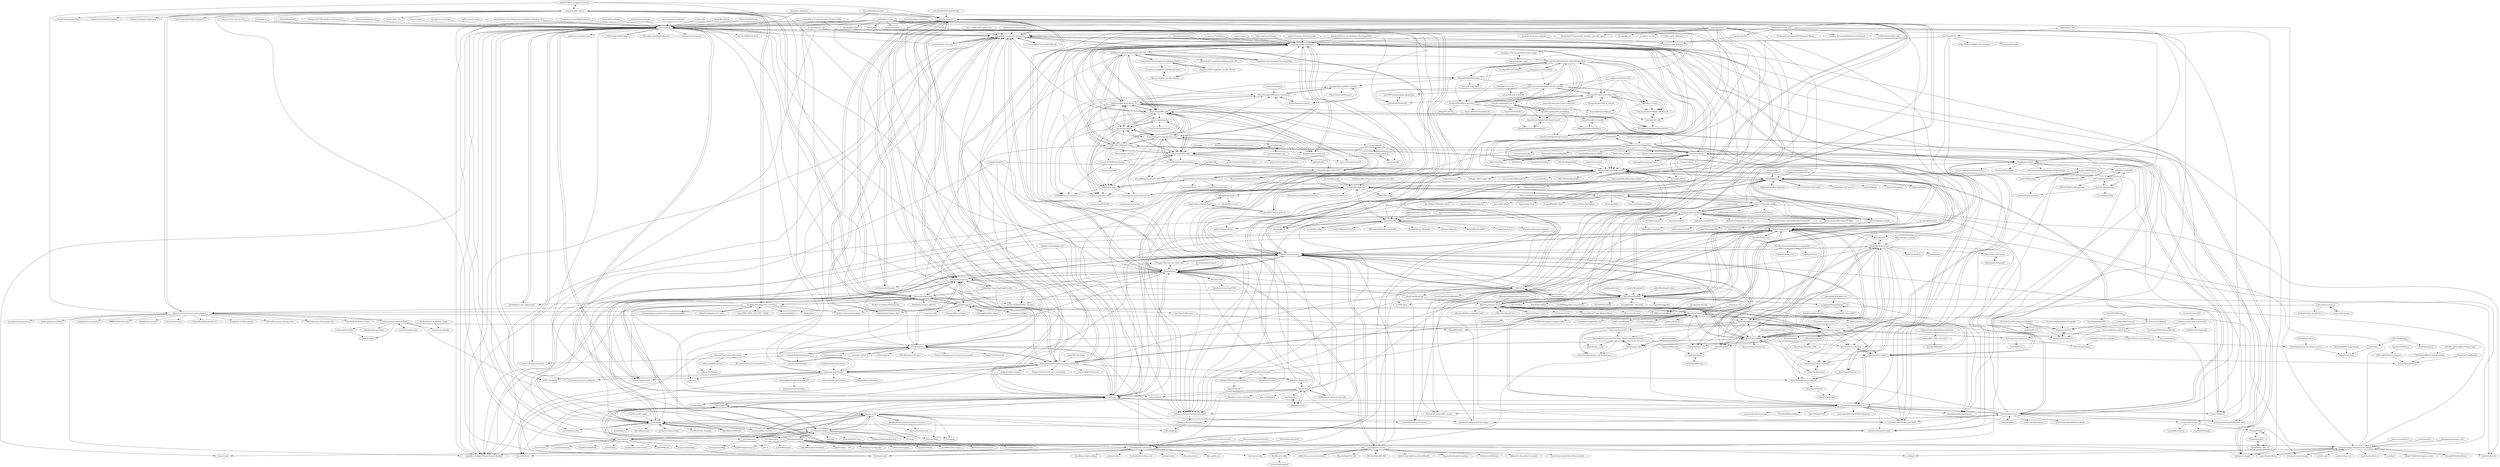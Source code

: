 digraph G {
"zealotCE/America-Against-America" -> "LeadroyaL/pdd_3years" ["e"=1]
"zealotCE/America-Against-America" -> "monyhar/monyhar" ["e"=1]
"zealotCE/America-Against-America" -> "itorr/nbnhhsh" ["e"=1]
"zealotCE/America-Against-America" -> "blanboom/awesome-home-networking-cn" ["e"=1]
"Gsllchb/Handright" -> "itorr/nbnhhsh" ["e"=1]
"tangx/Stop-Ask-Questions-The-Stupid-Ways" -> "YuriMiller/CompleteSuicideManual-Zh_CN" ["e"=1]
"tangx/Stop-Ask-Questions-The-Stupid-Ways" -> "CollegesChat/university-information" ["e"=1]
"tangx/Stop-Ask-Questions-The-Stupid-Ways" -> "moesoha/debian-media-box" ["e"=1]
"Arnie97/katakana-terminator" -> "itorr/nbnhhsh" ["e"=1]
"Arnie97/katakana-terminator" -> "Tlaster/YourAV" ["e"=1]
"YuriMiller/CompleteSuicideManual-Zh_CN" -> "Chenxiaosen-Neo/CompleteSuicideManual2022"
"YuriMiller/CompleteSuicideManual-Zh_CN" -> "Nameless-284/Completely_Suicide_Manual"
"YuriMiller/CompleteSuicideManual-Zh_CN" -> "project-trans/MtF-wiki"
"YuriMiller/CompleteSuicideManual-Zh_CN" -> "LGBT-CN/LGBTQIA-In-China"
"YuriMiller/CompleteSuicideManual-Zh_CN" -> "moesoha/debian-media-box"
"YuriMiller/CompleteSuicideManual-Zh_CN" -> "kokoronaka/CompleteSuicideManual-Zh_CN"
"YuriMiller/CompleteSuicideManual-Zh_CN" -> "KristallWang/Transgender-lost-years"
"YuriMiller/CompleteSuicideManual-Zh_CN" -> "SakuraKoi/DgLabUnlocker"
"YuriMiller/CompleteSuicideManual-Zh_CN" -> "one-among-us/data"
"YuriMiller/CompleteSuicideManual-Zh_CN" -> "HomoYamakaze/HRT-price-comparison"
"YuriMiller/CompleteSuicideManual-Zh_CN" -> "lydlid/estrogel-diy-guide-zh_CN"
"YuriMiller/CompleteSuicideManual-Zh_CN" -> "SomeOnQ/Jvav"
"YuriMiller/CompleteSuicideManual-Zh_CN" -> "CollegesChat/university-information"
"YuriMiller/CompleteSuicideManual-Zh_CN" -> "tangx/Stop-Ask-Questions-The-Stupid-Ways" ["e"=1]
"YuriMiller/CompleteSuicideManual-Zh_CN" -> "DG-LAB-OPENSOURCE/DG-LAB-OPENSOURCE"
"moesoha/debian-media-box" -> "Isoheptane/arch-media-box"
"moesoha/debian-media-box" -> "project-trans/MtF-wiki"
"moesoha/debian-media-box" -> "KristallWang/Transgender-lost-years"
"moesoha/debian-media-box" -> "LGBT-CN/LGBTQIA-In-China"
"moesoha/debian-media-box" -> "lydlid/estrogel-diy-guide-zh_CN"
"moesoha/debian-media-box" -> "Mosklia/gcc-hentai"
"moesoha/debian-media-box" -> "Cute-Dress/Dress"
"moesoha/debian-media-box" -> "project-trans/RLE-wiki"
"moesoha/debian-media-box" -> "RimoChan/unvcode"
"moesoha/debian-media-box" -> "Icalingua-plus-plus/Icalingua-plus-plus" ["e"=1]
"moesoha/debian-media-box" -> "Icalingua/Icalingua" ["e"=1]
"moesoha/debian-media-box" -> "ShirasawaSama/CefDetectorX"
"moesoha/debian-media-box" -> "YuriMiller/CompleteSuicideManual-Zh_CN"
"moesoha/debian-media-box" -> "CollegesChat/university-information"
"moesoha/debian-media-box" -> "SomeOnQ/Jvav"
"TransparentLC/WechatMomentScreenshot" -> "itorr/nbnhhsh" ["e"=1]
"Externalizable/bongo.cat" -> "itorr/nbnhhsh" ["e"=1]
"comwrg/package-manager-proxy-settings" -> "opsre/Thanks-Mirror" ["e"=1]
"comwrg/package-manager-proxy-settings" -> "Dreamacro/clash-tracing" ["e"=1]
"comwrg/package-manager-proxy-settings" -> "yihong0618/GitHubPoster" ["e"=1]
"comwrg/package-manager-proxy-settings" -> "zu1k/nali" ["e"=1]
"comwrg/package-manager-proxy-settings" -> "cobaltdisco/Google-Chinese-Results-Blocklist" ["e"=1]
"comwrg/package-manager-proxy-settings" -> "zu1k/bs-core" ["e"=1]
"comwrg/package-manager-proxy-settings" -> "RimoChan/unvcode"
"comwrg/package-manager-proxy-settings" -> "yeahwu/v2ray-wss" ["e"=1]
"comwrg/package-manager-proxy-settings" -> "imbushuo/EnergyStar"
"comwrg/package-manager-proxy-settings" -> "haoel/haoel.github.io" ["e"=1]
"comwrg/package-manager-proxy-settings" -> "RimoChan/match-you"
"comwrg/package-manager-proxy-settings" -> "sivan/heti" ["e"=1]
"comwrg/package-manager-proxy-settings" -> "Icalingua/Icalingua" ["e"=1]
"comwrg/package-manager-proxy-settings" -> "skyline75489/what-happens-when" ["e"=1]
"comwrg/package-manager-proxy-settings" -> "ihciah/shadow-tls" ["e"=1]
"bestony/logoly" -> "itorr/nbnhhsh" ["e"=1]
"kasuganosoras/cxk-ball" -> "itorr/nbnhhsh" ["e"=1]
"1996scarlet/OpenVtuber" -> "RimoChan/Vtuber_Tutorial" ["e"=1]
"YunYouJun/hexo-theme-yun" -> "YunYouJun/air-conditioner" ["e"=1]
"sharoue/chinawareblock" -> "tutugreen/Huorong-Rules" ["e"=1]
"akkarinnw/Dress" -> "Cute-Dress/Dress" ["e"=1]
"Lunatic-Works/Nova" -> "RimoChan/Librian" ["e"=1]
"abatsakidis/PDFDeSecure" -> "wangdaye078/AntiZhaPian"
"Wandmalfarbe/evangelion-clock-screensaver" -> "itorr/eva-title" ["e"=1]
"Wandmalfarbe/evangelion-clock-screensaver" -> "egoist/evangelion-card" ["e"=1]
"project-yuki/YUKI" -> "RimoChan/Librian" ["e"=1]
"imengyu/JiYuTrainer" -> "RimoChan/unvcode" ["e"=1]
"CodFrm/cxmooc-tools" -> "itorr/nbnhhsh" ["e"=1]
"icopy-site/awesome-cn" -> "icopy-site/awesome"
"icopy-site/awesome-cn" -> "blanboom/awesome-home-networking-cn"
"icopy-site/awesome-cn" -> "icopy-site/icopy-site.github.io"
"gmg137/netease-cloud-music-gtk" -> "moesoha/debian-media-box" ["e"=1]
"dogfight360/Stop-Ask-Questions-The-Stupid-Ways" -> "moesoha/debian-media-box" ["e"=1]
"the1812/Malware-Patch" -> "XJP-GIT/AntiZhaPian" ["e"=1]
"spencerwooo/dowww" -> "comwrg/package-manager-proxy-settings" ["e"=1]
"hotvulcan/Thanos.sh" -> "itorr/nbnhhsh" ["e"=1]
"hotvulcan/Thanos.sh" -> "zhanyong-wan/dongbei" ["e"=1]
"hotvulcan/Thanos.sh" -> "duo001/evil.js" ["e"=1]
"beiliangshizi/China_House" -> "phodal/tangping" ["e"=1]
"FlyGoat/RyzenAdj" -> "imbushuo/EnergyStar" ["e"=1]
"Jannchie/Historical-ranking-data-visualization-based-on-d3.js" -> "itorr/nbnhhsh" ["e"=1]
"greenaway07/GirlDress" -> "moesoha/debian-media-box" ["e"=1]
"thegreatjavascript/FakeScreenshot" -> "itorr/nbnhhsh" ["e"=1]
"ShunCai/QZoneExport" -> "itorr/nbnhhsh" ["e"=1]
"nondanee/vsc-netease-music" -> "YunYouJun/air-conditioner" ["e"=1]
"program-think-mirrors/books" -> "cirubla/cirubla.github.io" ["e"=1]
"KristallWang/Estradiol-DIY" -> "lydlid/estrogel-diy-guide-zh_CN"
"KristallWang/Estradiol-DIY" -> "KristallWang/Transgender-lost-years"
"KristallWang/Estradiol-DIY" -> "KristallWang/tiancaifancheshaonv"
"KristallWang/Estradiol-DIY" -> "Bluse-liu50/DIY-Estradiol-Gel-Guide"
"KristallWang/Estradiol-DIY" -> "KristallWang/exercise-for-MTF"
"KristallWang/Estradiol-DIY" -> "HomoYamakaze/HRT-price-comparison"
"KristallWang/Estradiol-DIY" -> "BBleae/hrt-book"
"KristallWang/Estradiol-DIY" -> "Catherina0/Voice-Feminisation-Exercise"
"RimoChan/Librian" -> "RimoChan/Vtuber_Tutorial"
"RimoChan/Librian" -> "project-yuki/YUKI" ["e"=1]
"RimoChan/Librian" -> "RimoChan/yinglish"
"RimoChan/Librian" -> "RimoChan/unvcode"
"RimoChan/Librian" -> "RimoChan/unv-shield"
"RimoChan/Librian" -> "BeautyyuYanli/full-mark-composition-generator"
"RimoChan/Librian" -> "2439905184/Galgame-Engine-Collect" ["e"=1]
"RimoChan/Librian" -> "YuriSizuku/GalgameReverse" ["e"=1]
"RimoChan/Librian" -> "Inori/FuckGalEngine" ["e"=1]
"RimoChan/Librian" -> "RimoChan/librian-can"
"RimoChan/Librian" -> "RimoChan/sese-engine"
"RimoChan/Librian" -> "RimoChan/Night-Beam"
"RimoChan/Librian" -> "RimoChan/match-you"
"RimoChan/Librian" -> "Lunatic-Works/Nova" ["e"=1]
"RimoChan/Librian" -> "RimoChan/color_site"
"icopy-site/awesome" -> "icopy-site/awesome-cn"
"ubc2/ubc2.github.io" -> "SomeOnQ/Jvav"
"Angelic47/TheProgrammingWays" -> "Angelic47/guide"
"SCLeoX/Wearable-Technology" -> "SCLeoX/sm-contract"
"SCLeoX/Wearable-Technology" -> "RimoChan/rimochan-cookbook"
"SCLeoX/Wearable-Technology" -> "Angelic47/TheProgrammingWays"
"SCLeoX/Wearable-Technology" -> "RimoChan/Librian"
"RimoChan/minecraft" -> "RimoChan/Einstein-and-The-Other-World-Computer-Network"
"RimoChan/minecraft" -> "RimoChan/the-destiny-star-of-girlfriend"
"RimoChan/minecraft" -> "RimoChan/Invoker"
"RimoChan/minecraft" -> "RimoChan/jiu_zi_qie"
"lolishinshi/exloli" -> "lolishinshi/exloli-next"
"KristallWang/Transgender-lost-years" -> "project-trans/MtF-wiki"
"KristallWang/Transgender-lost-years" -> "KristallWang/Estradiol-DIY"
"KristallWang/Transgender-lost-years" -> "KristallWang/tiancaifancheshaonv"
"KristallWang/Transgender-lost-years" -> "project-trans/RLE-wiki"
"KristallWang/Transgender-lost-years" -> "lydlid/estrogel-diy-guide-zh_CN"
"KristallWang/Transgender-lost-years" -> "moesoha/debian-media-box"
"KristallWang/Transgender-lost-years" -> "BBleae/hrt-book"
"KristallWang/Transgender-lost-years" -> "LGBT-CN/LGBTQIA-In-China"
"KristallWang/Transgender-lost-years" -> "one-among-us/data"
"KristallWang/Transgender-lost-years" -> "awesometrans/awesometrans_zh"
"KristallWang/Transgender-lost-years" -> "KristallWang/exercise-for-MTF"
"KristallWang/Transgender-lost-years" -> "fluoria/chinese-transgender-medical-resources"
"KristallWang/Transgender-lost-years" -> "HomoYamakaze/HRT-price-comparison"
"KristallWang/Transgender-lost-years" -> "viva-la-vita/wiki"
"KristallWang/Transgender-lost-years" -> "u-u-z/kigurumi"
"KristallWang/tiancaifancheshaonv" -> "KristallWang/exercise-for-MTF"
"KristallWang/tiancaifancheshaonv" -> "KristallWang/Estradiol-DIY"
"KristallWang/tiancaifancheshaonv" -> "KristallWang/Transgender-lost-years"
"RimoChan/hoshi" -> "RimoChan/Invoker"
"RimoChan/Invoker" -> "RimoChan/the-destiny-star-of-girlfriend"
"RimoChan/Invoker" -> "RimoChan/Einstein-and-The-Other-World-Computer-Network"
"RimoChan/Einstein-and-The-Other-World-Computer-Network" -> "RimoChan/the-destiny-star-of-girlfriend"
"RimoChan/Einstein-and-The-Other-World-Computer-Network" -> "RimoChan/Invoker"
"RimoChan/Einstein-and-The-Other-World-Computer-Network" -> "RimoChan/minecraft"
"RimoChan/Einstein-and-The-Other-World-Computer-Network" -> "RimoChan/jiu_zi_qie"
"wenyan-lang/wenyan" -> "itorr/nbnhhsh" ["e"=1]
"SurviveSJTU/SurviveSJTUManual" -> "CollegesChat/university-information" ["e"=1]
"SurviveSJTU/SJTU-Application" -> "CollegesChat/university-information" ["e"=1]
"lqzhgood/Shmily" -> "WankkoRee/eaio" ["e"=1]
"menzi11/BullshitGenerator" -> "itorr/nbnhhsh" ["e"=1]
"evil-huawei/evil-huawei" -> "monyhar/monyhar" ["e"=1]
"github/archive-program" -> "itorr/nbnhhsh" ["e"=1]
"trekhleb/state-of-the-art-shitcode" -> "itorr/nbnhhsh" ["e"=1]
"trekhleb/state-of-the-art-shitcode" -> "kifuan/helang" ["e"=1]
"trekhleb/state-of-the-art-shitcode" -> "duo001/evil.js" ["e"=1]
"SaekiRaku/vscode-rainbow-fart" -> "itorr/nbnhhsh" ["e"=1]
"ssnhd/googlevoice" -> "XJP-GIT/AntiZhaPian" ["e"=1]
"itorr/nbnhhsh" -> "cobaltdisco/Google-Chinese-Results-Blocklist" ["e"=1]
"itorr/nbnhhsh" -> "menzi11/BullshitGenerator" ["e"=1]
"itorr/nbnhhsh" -> "xmcp/pakku.js" ["e"=1]
"itorr/nbnhhsh" -> "the1812/Bilibili-Evolved" ["e"=1]
"itorr/nbnhhsh" -> "unlock-music/unlock-music" ["e"=1]
"itorr/nbnhhsh" -> "wenyan-lang/wenyan" ["e"=1]
"itorr/nbnhhsh" -> "mamoe/mirai" ["e"=1]
"itorr/nbnhhsh" -> "CollegesChat/university-information"
"itorr/nbnhhsh" -> "be5invis/Sarasa-Gothic" ["e"=1]
"itorr/nbnhhsh" -> "bilibili-helper/bilibili-helper-o" ["e"=1]
"itorr/nbnhhsh" -> "itorr/homo"
"itorr/nbnhhsh" -> "HMCL-dev/HMCL" ["e"=1]
"itorr/nbnhhsh" -> "BililiveRecorder/BililiveRecorder" ["e"=1]
"itorr/nbnhhsh" -> "studyzy/imewlconverter" ["e"=1]
"itorr/nbnhhsh" -> "SaekiRaku/vscode-rainbow-fart" ["e"=1]
"itorr/homo" -> "itorr/nbnhhsh"
"itorr/homo" -> "itorr/sakana"
"itorr/homo" -> "moesoha/debian-media-box"
"itorr/homo" -> "ShirasawaSama/CefDetectorX"
"itorr/homo" -> "SomeOnQ/Jvav"
"itorr/homo" -> "kifuan/helang"
"itorr/homo" -> "RimoChan/unvcode"
"itorr/homo" -> "nulla2011/bluearchive-logo" ["e"=1]
"itorr/homo" -> "CollegesChat/university-information"
"itorr/homo" -> "Aikoyori/ProgrammingVTuberLogos" ["e"=1]
"itorr/homo" -> "OIerDb-ng/OIer" ["e"=1]
"itorr/homo" -> "journey-ad/Moe-Counter" ["e"=1]
"itorr/homo" -> "ShirasawaSama/CefDetector"
"itorr/homo" -> "RimoChan/match-you"
"itorr/homo" -> "itorr/patina" ["e"=1]
"tuna/tunasync" -> "moesoha/debian-media-box" ["e"=1]
"weiyinfu/MaoZeDongAnthology" -> "monyhar/monyhar" ["e"=1]
"dunnousername/yanderifier" -> "itorr/nbnhhsh" ["e"=1]
"YunYouJun/air-conditioner" -> "YunYouJun/hexo-theme-yun" ["e"=1]
"YunYouJun/air-conditioner" -> "YunYouJun/cook" ["e"=1]
"YunYouJun/air-conditioner" -> "walinejs/waline" ["e"=1]
"YunYouJun/air-conditioner" -> "YunYouJun/valaxy" ["e"=1]
"YunYouJun/air-conditioner" -> "RimoChan/match-you"
"YunYouJun/air-conditioner" -> "itorr/nbnhhsh"
"YunYouJun/air-conditioner" -> "CollegesChat/university-information"
"YunYouJun/air-conditioner" -> "yb/uptime-status" ["e"=1]
"YunYouJun/air-conditioner" -> "itorr/sakana"
"YunYouJun/air-conditioner" -> "monyhar/monyhar-lite"
"YunYouJun/air-conditioner" -> "lsky-org/lsky-pro" ["e"=1]
"YunYouJun/air-conditioner" -> "travellings-link/travellings" ["e"=1]
"YunYouJun/air-conditioner" -> "mamoe/mirai" ["e"=1]
"YunYouJun/air-conditioner" -> "Hsury/BiliDrive" ["e"=1]
"YunYouJun/air-conditioner" -> "twikoojs/twikoo" ["e"=1]
"2019ncovmemory/nCovMemory" -> "itorr/nbnhhsh" ["e"=1]
"soulteary/tenant-point" -> "soulteary/Home-Network-Note" ["e"=1]
"LGBT-CN/LGBTQIA-In-China" -> "project-trans/MtF-wiki"
"LGBT-CN/LGBTQIA-In-China" -> "KristallWang/Transgender-lost-years"
"LGBT-CN/LGBTQIA-In-China" -> "moesoha/debian-media-box"
"LGBT-CN/LGBTQIA-In-China" -> "lydlid/estrogel-diy-guide-zh_CN"
"LGBT-CN/LGBTQIA-In-China" -> "one-among-us/data"
"LGBT-CN/LGBTQIA-In-China" -> "YuriMiller/CompleteSuicideManual-Zh_CN"
"LGBT-CN/LGBTQIA-In-China" -> "HMUniversity/About"
"LGBT-CN/LGBTQIA-In-China" -> "Isoheptane/arch-media-box"
"LGBT-CN/LGBTQIA-In-China" -> "Icalingua/Icalingua" ["e"=1]
"LGBT-CN/LGBTQIA-In-China" -> "project-trans/RLE-wiki"
"LGBT-CN/LGBTQIA-In-China" -> "BBleae/hrt-book"
"LGBT-CN/LGBTQIA-In-China" -> "Stapxs/Stapxs-QQ-Lite" ["e"=1]
"LGBT-CN/LGBTQIA-In-China" -> "Cute-Dress/Dress"
"LGBT-CN/LGBTQIA-In-China" -> "project-trans/2345.LGBT"
"LGBT-CN/LGBTQIA-In-China" -> "FunctionSir/PanDefenseProject"
"Hedgehog-Computing/hedgehog-lab" -> "monyhar/monyhar" ["e"=1]
"Hedgehog-Computing/hedgehog-lab" -> "monyhar/monyhar-lite" ["e"=1]
"Hedgehog-Computing/hedgehog-lab" -> "BeautyyuYanli/full-mark-composition-generator" ["e"=1]
"Hedgehog-Computing/hedgehog-lab" -> "flaneur2020/pua-lang" ["e"=1]
"RimoChan/Night-Beam" -> "RimoChan/steal_piano"
"RimoChan/Night-Beam" -> "RimoChan/kill3d"
"RimoChan/Night-Beam" -> "RimoChan/color_site"
"RimoChan/Night-Beam" -> "RimoChan/rimochan-cookbook"
"RimoChan/Night-Beam" -> "RimoChan/the-destiny-star-of-girlfriend"
"RimoChan/Night-Beam" -> "RimoChan/minecraft"
"RimoChan/Night-Beam" -> "RimoChan/Einstein-and-The-Other-World-Computer-Network"
"RimoChan/Night-Beam" -> "RimoChan/sese-engine"
"RimoChan/Night-Beam" -> "RimoChan/not_translator"
"RimoChan/Night-Beam" -> "RimoChan/Je-Suis-Le-Deluge"
"RimoChan/Night-Beam" -> "RimoChan/unvcode"
"re-zero-khis/re0-web" -> "itorr/sakana" ["e"=1]
"re-zero-khis/re0-web" -> "CollegesChat/university-information" ["e"=1]
"geph-official/geph2" -> "XJP-GIT/AntiZhaPian" ["e"=1]
"RimoChan/Vtuber_Tutorial" -> "1996scarlet/OpenVtuber" ["e"=1]
"RimoChan/Vtuber_Tutorial" -> "kwea123/VTuber_Unity" ["e"=1]
"RimoChan/Vtuber_Tutorial" -> "RimoChan/Librian"
"RimoChan/Vtuber_Tutorial" -> "RimoChan/sese-engine"
"RimoChan/Vtuber_Tutorial" -> "RimoChan/unv-shield"
"RimoChan/Vtuber_Tutorial" -> "YunYouJun/vtuber"
"RimoChan/Vtuber_Tutorial" -> "RimoChan/unvcode"
"RimoChan/Vtuber_Tutorial" -> "RimoChan/match-you"
"RimoChan/Vtuber_Tutorial" -> "RimoChan/Night-Beam"
"RimoChan/Vtuber_Tutorial" -> "RimoChan/yinglish"
"RimoChan/Vtuber_Tutorial" -> "RimoChan/steal_piano"
"RimoChan/Vtuber_Tutorial" -> "KennardWang/VTuber-MomoseHiyori" ["e"=1]
"RimoChan/Vtuber_Tutorial" -> "RimoChan/rimochan-cookbook"
"RimoChan/Vtuber_Tutorial" -> "dd-center/vtbs.moe" ["e"=1]
"RimoChan/Vtuber_Tutorial" -> "dd-center/bilibili-vtuber-danmaku" ["e"=1]
"pkhungurn/talking-head-anime-demo" -> "RimoChan/Vtuber_Tutorial" ["e"=1]
"HuaweiJoke/Huawei-Joke" -> "monyhar/monyhar" ["e"=1]
"HuaweiJoke/Huawei-Joke" -> "zhanyong-wan/dongbei" ["e"=1]
"zhanyong-wan/dongbei" -> "cabuliwallah/shanghai-from-dongbei"
"zhanyong-wan/dongbei" -> "wenyan-lang/wenyan" ["e"=1]
"zhanyong-wan/dongbei" -> "itorr/nbnhhsh"
"zhanyong-wan/dongbei" -> "RimoChan/match-you"
"zhanyong-wan/dongbei" -> "StepfenShawn/Cantonese" ["e"=1]
"zhanyong-wan/dongbei" -> "2019ncovmemory/nCovMemory" ["e"=1]
"zhanyong-wan/dongbei" -> "Hsury/BiliDrive" ["e"=1]
"zhanyong-wan/dongbei" -> "SomeOnQ/Jvav"
"zhanyong-wan/dongbei" -> "moesoha/debian-media-box"
"zhanyong-wan/dongbei" -> "BeautyyuYanli/full-mark-composition-generator"
"zhanyong-wan/dongbei" -> "kifuan/helang"
"zhanyong-wan/dongbei" -> "HMCL-dev/HMCL" ["e"=1]
"zhanyong-wan/dongbei" -> "hotvulcan/Thanos.sh" ["e"=1]
"zhanyong-wan/dongbei" -> "syzoj/syzoj" ["e"=1]
"zhanyong-wan/dongbei" -> "enkerewpo/OI-Public-Library" ["e"=1]
"journey-ad/Moe-Counter" -> "itorr/sakana" ["e"=1]
"dcalsky/zzkia" -> "itorr/nbnhhsh" ["e"=1]
"soulteary/Home-Network-Note" -> "soulteary/docker-flare" ["e"=1]
"soulteary/Home-Network-Note" -> "ryan4yin/knowledge"
"soulteary/Home-Network-Note" -> "blanboom/awesome-home-networking-cn"
"soulteary/Home-Network-Note" -> "soulteary/tenant-point" ["e"=1]
"soulteary/Home-Network-Note" -> "firemakergk/aquar-home" ["e"=1]
"soulteary/Home-Network-Note" -> "Dreamacro/clash-tracing" ["e"=1]
"soulteary/Home-Network-Note" -> "zu1k/nali" ["e"=1]
"soulteary/Home-Network-Note" -> "soulteary/flare"
"kwea123/VTuber_Unity" -> "RimoChan/Vtuber_Tutorial" ["e"=1]
"geph-official/geph4-client" -> "XJP-GIT/AntiZhaPian" ["e"=1]
"niudai/VSCode-Zhihu" -> "BeautyyuYanli/full-mark-composition-generator" ["e"=1]
"bilibili-helper/bilibili-helper-o" -> "itorr/nbnhhsh" ["e"=1]
"Nigh/I-wanna-clean-keyboard" -> "WankkoRee/eaio" ["e"=1]
"KikiLetGo/VirusBroadcast" -> "zhanyong-wan/dongbei" ["e"=1]
"cabuliwallah/shanghai-from-dongbei" -> "AoiKuiyuyou/SichuanLang"
"BeautyyuYanli/full-mark-composition-generator" -> "RimoChan/Librian"
"BeautyyuYanli/full-mark-composition-generator" -> "itorr/nbnhhsh"
"BeautyyuYanli/full-mark-composition-generator" -> "OIerDb-ng/OIer" ["e"=1]
"BeautyyuYanli/full-mark-composition-generator" -> "SomeOnQ/Jvav"
"BeautyyuYanli/full-mark-composition-generator" -> "Hsury/BiliDrive" ["e"=1]
"BeautyyuYanli/full-mark-composition-generator" -> "monyhar/monyhar-lite"
"BeautyyuYanli/full-mark-composition-generator" -> "jackjyq/xiaohei-zuowen"
"BeautyyuYanli/full-mark-composition-generator" -> "monyhar/monyhar"
"BeautyyuYanli/full-mark-composition-generator" -> "moesoha/debian-media-box"
"BeautyyuYanli/full-mark-composition-generator" -> "CollegesChat/university-information"
"BeautyyuYanli/full-mark-composition-generator" -> "Project-LemonLime/Project_LemonLime" ["e"=1]
"BeautyyuYanli/full-mark-composition-generator" -> "SCLeoX/Wearable-Technology"
"BeautyyuYanli/full-mark-composition-generator" -> "itorr/homo"
"BeautyyuYanli/full-mark-composition-generator" -> "zhanyong-wan/dongbei"
"BeautyyuYanli/full-mark-composition-generator" -> "UniversalOJ/UOJ-System" ["e"=1]
"viva-la-vita/viva-la-vita.github.io" -> "viva-la-vita/bbs"
"viva-la-vita/viva-la-vita.github.io" -> "viva-la-vita/wiki"
"zthxxx/kugimiya-rainbow-fart" -> "RimoChan/yinglish" ["e"=1]
"apachecn/CDNDrive" -> "1299172402/BiliDrive-improve" ["e"=1]
"itorr/vaporwave" -> "itorr/patina" ["e"=1]
"itorr/vaporwave" -> "itorr/eva-title"
"itorr/vaporwave" -> "itorr/one-last-image"
"itorr/vaporwave" -> "itorr/smartisanBlog"
"itorr/vaporwave" -> "itorr/e" ["e"=1]
"suulnnka/BullshitGenerator" -> "cgoxopx/nmslGenerator" ["e"=1]
"suulnnka/BullshitGenerator" -> "SomeOnQ/Jvav"
"suulnnka/BullshitGenerator" -> "BeautyyuYanli/full-mark-composition-generator"
"suulnnka/BullshitGenerator" -> "menzi11/BullshitGenerator" ["e"=1]
"SomeOnQ/Jvav" -> "JVAV-Lang/Jvav" ["e"=1]
"SomeOnQ/Jvav" -> "TZG-official/Jvav-Windows"
"SomeOnQ/Jvav" -> "Teahouse-Studios/mcwzh-meme-resourcepack" ["e"=1]
"SomeOnQ/Jvav" -> "ubc2/ubc2.github.io"
"SomeOnQ/Jvav" -> "moesoha/debian-media-box"
"SomeOnQ/Jvav" -> "itorr/homo"
"SomeOnQ/Jvav" -> "AdhesionTek/Quantum-Wormhole"
"SomeOnQ/Jvav" -> "BeautyyuYanli/full-mark-composition-generator"
"SomeOnQ/Jvav" -> "suulnnka/BullshitGenerator"
"SomeOnQ/Jvav" -> "monyhar/monyhar-lite"
"SomeOnQ/Jvav" -> "SlopeCraft/SlopeCraft" ["e"=1]
"SomeOnQ/Jvav" -> "RimoChan/yinglish"
"SomeOnQ/Jvav" -> "mamoe/mirai-console" ["e"=1]
"SomeOnQ/Jvav" -> "CollegesChat/university-information"
"SomeOnQ/Jvav" -> "Hsury/BiliDrive" ["e"=1]
"NitroRCr/Words-away" -> "RimoChan/unvcode" ["e"=1]
"blanboom/awesome-home-networking-cn" -> "yaoleifly/Nonsense-Series" ["e"=1]
"blanboom/awesome-home-networking-cn" -> "ffffffff0x/Digital-Privacy" ["e"=1]
"blanboom/awesome-home-networking-cn" -> "cobaltdisco/Google-Chinese-Results-Blocklist" ["e"=1]
"blanboom/awesome-home-networking-cn" -> "Airboi/bypass-av-note" ["e"=1]
"blanboom/awesome-home-networking-cn" -> "soulteary/Home-Network-Note"
"blanboom/awesome-home-networking-cn" -> "comwrg/package-manager-proxy-settings"
"blanboom/awesome-home-networking-cn" -> "LeadroyaL/pdd_3years"
"blanboom/awesome-home-networking-cn" -> "SecYouth/sec-jobs" ["e"=1]
"blanboom/awesome-home-networking-cn" -> "TrojanAZhen/BurpSuitePro-2.1" ["e"=1]
"blanboom/awesome-home-networking-cn" -> "neargle/my-re0-k8s-security" ["e"=1]
"blanboom/awesome-home-networking-cn" -> "r35tart/Penetration_Testing_Case" ["e"=1]
"blanboom/awesome-home-networking-cn" -> "Ridter/Intranet_Penetration_Tips" ["e"=1]
"blanboom/awesome-home-networking-cn" -> "chriskaliX/AD-Pentest-Notes" ["e"=1]
"blanboom/awesome-home-networking-cn" -> "gaoyifan/china-operator-ip" ["e"=1]
"blanboom/awesome-home-networking-cn" -> "KeiKinn/ShadowsocksBio" ["e"=1]
"leegggg/sissy-univ-android" -> "SakuraKoi/DgLabUnlocker"
"leegggg/sissy-univ-android" -> "DG-LAB-OPENSOURCE/DG-LAB-OPENSOURCE"
"leegggg/sissy-univ-android" -> "open-toys-controller/open-DGLAB-controller"
"RimoChan/color_site" -> "RimoChan/steal_piano"
"1299172402/BiliDrive-improve" -> "ChenYFan/AnyaShield"
"OpenDGLab/OpenDGLab-Core" -> "OpenDGLab/OpenDGLab-Desktop"
"OpenDGLab/OpenDGLab-Core" -> "OpenDGLab/OpenDGLab-Remote"
"OpenDGLab/OpenDGLab-Core" -> "OpenDGLab/OpenDGLab-OpenProtocol"
"OpenDGLab/OpenDGLab-Core" -> "MossCG/DGLAB-BT"
"STEAM-Lab/Cloudflare-Chinese-Page" -> "186526/CloudflareCustomErrorPage"
"RimoChan/PSO-image-match" -> "RimoChan/kokoro"
"bread-os/bread-os" -> "Himself65/books"
"bread-os/bread-os" -> "MisakaCenter/Chi"
"bread-os/bread-os" -> "vonhyou/lisp-interpreter"
"OpenDGLab/OpenDGLab-Remote" -> "OpenDGLab/OpenDGLab-OpenProtocol"
"MisakaCenter/Chi" -> "vonhyou/lisp-interpreter"
"Chi-Task-Force/realskyzh" -> "MisakaCenter/Chi"
"Chi-Task-Force/realskyzh" -> "vonhyou/lisp-interpreter"
"arcxingye/EatKano" -> "itorr/sakana" ["e"=1]
"arcxingye/EatKano" -> "itorr/homo" ["e"=1]
"arcxingye/EatKano" -> "kifuan/helang" ["e"=1]
"arcxingye/EatKano" -> "ShirasawaSama/CefDetectorX" ["e"=1]
"tvvocold/How-To-Ask-Questions-The-Smart-Way" -> "CollegesChat/university-information" ["e"=1]
"tvvocold/How-To-Ask-Questions-The-Smart-Way" -> "itorr/nbnhhsh" ["e"=1]
"Renovamen/playground-macos" -> "YunYouJun/air-conditioner" ["e"=1]
"zserge/awfice" -> "WankkoRee/eaio" ["e"=1]
"duo001/evil.js" -> "wll8/lodash-utils"
"duo001/evil.js" -> "chao325/Evil.js"
"duo001/evil.js" -> "kifuan/helang"
"duo001/evil.js" -> "Blankj/awesome-comment" ["e"=1]
"duo001/evil.js" -> "trekhleb/state-of-the-art-shitcode" ["e"=1]
"duo001/evil.js" -> "akira-cn/moyu" ["e"=1]
"duo001/evil.js" -> "itorr/homo"
"duo001/evil.js" -> "hotvulcan/Thanos.sh" ["e"=1]
"duo001/evil.js" -> "ikun-svelte/ikun-ui" ["e"=1]
"duo001/evil.js" -> "itorr/nbnhhsh"
"duo001/evil.js" -> "RimoChan/unvcode"
"duo001/evil.js" -> "RimoChan/match-you"
"duo001/evil.js" -> "LiteLoaderQQNT/LiteLoaderQQNT" ["e"=1]
"duo001/evil.js" -> "ShirasawaSama/CefDetectorX"
"duo001/evil.js" -> "YunYouJun/cook" ["e"=1]
"knowsex/knowsex.github.io" -> "knowsex/knowsex"
"knowsex/knowsex.github.io" -> "YunYouJun/sese-engine-ui"
"knowsex/knowsex.github.io" -> "RimoChan/not_translator"
"RimoChan/unvcode" -> "RimoChan/yinglish"
"RimoChan/unvcode" -> "RimoChan/match-you"
"RimoChan/unvcode" -> "SunsetMkt/anti-ip-attribution" ["e"=1]
"RimoChan/unvcode" -> "RimoChan/Librian"
"RimoChan/unvcode" -> "RimoChan/Night-Beam"
"RimoChan/unvcode" -> "NitroRCr/Words-away" ["e"=1]
"RimoChan/unvcode" -> "RimoChan/Vtuber_Tutorial"
"RimoChan/unvcode" -> "RimoChan/sese-engine"
"RimoChan/unvcode" -> "moesoha/debian-media-box"
"RimoChan/unvcode" -> "RimoChan/kill3d"
"RimoChan/unvcode" -> "Icalingua-plus-plus/Icalingua-plus-plus" ["e"=1]
"RimoChan/unvcode" -> "RimoChan/steal_piano"
"RimoChan/unvcode" -> "RimoChan/i7h"
"RimoChan/unvcode" -> "XJP-GIT/AntiZhaPian"
"RimoChan/unvcode" -> "RimoChan/unv-shield"
"ByteLegend/ByteLegend" -> "kifuan/helang" ["e"=1]
"XJP-GIT/AntiZhaPian" -> "ilovexjp/health-code-index" ["e"=1]
"XJP-GIT/AntiZhaPian" -> "SagerNet/SagerNet" ["e"=1]
"XJP-GIT/AntiZhaPian" -> "cobaltdisco/Google-Chinese-Results-Blocklist" ["e"=1]
"XJP-GIT/AntiZhaPian" -> "the1812/Malware-Patch" ["e"=1]
"XJP-GIT/AntiZhaPian" -> "MinaMichita/AntiAntiDefraud" ["e"=1]
"XJP-GIT/AntiZhaPian" -> "ihciah/shadow-tls" ["e"=1]
"XJP-GIT/AntiZhaPian" -> "Icalingua-plus-plus/Icalingua-plus-plus" ["e"=1]
"XJP-GIT/AntiZhaPian" -> "yc9559/uperf" ["e"=1]
"XJP-GIT/AntiZhaPian" -> "XTLS/AnXray" ["e"=1]
"XJP-GIT/AntiZhaPian" -> "wangdaye078/AntiZhaPian"
"XJP-GIT/AntiZhaPian" -> "NekoX-Dev/NekoX" ["e"=1]
"XJP-GIT/AntiZhaPian" -> "lmc999/RegionRestrictionCheck" ["e"=1]
"XJP-GIT/AntiZhaPian" -> "CollegesChat/university-information"
"XJP-GIT/AntiZhaPian" -> "monyhar/monyhar"
"XJP-GIT/AntiZhaPian" -> "ACL4SSR/ACL4SSR" ["e"=1]
"thunlp/WantWords" -> "itorr/nbnhhsh" ["e"=1]
"VickScarlet/lifeRestart" -> "itorr/nbnhhsh" ["e"=1]
"maHidaka/ros_face" -> "kifuan/helang"
"maHidaka/ros_face" -> "RimoChan/match-you"
"maHidaka/ros_face" -> "itorr/homo"
"maHidaka/ros_face" -> "ShirasawaSama/CefDetectorX"
"maHidaka/ros_face" -> "itorr/sakana"
"maHidaka/ros_face" -> "moesoha/debian-media-box"
"maHidaka/ros_face" -> "RimoChan/unvcode"
"maHidaka/ros_face" -> "CollegesChat/university-information"
"maHidaka/ros_face" -> "yuyuyzl/EasyVtuber" ["e"=1]
"maHidaka/ros_face" -> "itorr/nbnhhsh"
"maHidaka/ros_face" -> "SomeOnQ/Jvav"
"maHidaka/ros_face" -> "ipcjs/bilibili-helper" ["e"=1]
"maHidaka/ros_face" -> "bilibili/ailab" ["e"=1]
"maHidaka/ros_face" -> "davinci1010/pinduoduo_backdoor" ["e"=1]
"maHidaka/ros_face" -> "nonebot/nonebot" ["e"=1]
"HMUniversity/About" -> "LGBT-CN/LGBTQIA-In-China"
"HMUniversity/About" -> "bread-os/bread-os"
"HMUniversity/About" -> "ho-229/Network-Learn"
"CollegesChat/colleges.chat" -> "CollegesChat/university-information"
"Couy69/vue-idle-game" -> "itorr/sakana" ["e"=1]
"flaneur2020/pua-lang" -> "monyhar/monyhar"
"flaneur2020/pua-lang" -> "monyhar/monyhar-lite"
"flaneur2020/pua-lang" -> "LeadroyaL/pdd_3years"
"flaneur2020/pua-lang" -> "itorr/nbnhhsh"
"flaneur2020/pua-lang" -> "wenyan-lang/wenyan" ["e"=1]
"flaneur2020/pua-lang" -> "kifuan/helang"
"flaneur2020/pua-lang" -> "WorkerLivesMatter/WorkingTime" ["e"=1]
"flaneur2020/pua-lang" -> "SaekiRaku/vscode-rainbow-fart" ["e"=1]
"flaneur2020/pua-lang" -> "cobaltdisco/Google-Chinese-Results-Blocklist" ["e"=1]
"flaneur2020/pua-lang" -> "davinci1010/pinduoduo_backdoor" ["e"=1]
"flaneur2020/pua-lang" -> "BeautyyuYanli/full-mark-composition-generator"
"flaneur2020/pua-lang" -> "RimoChan/match-you"
"flaneur2020/pua-lang" -> "RealPeha/This-Repo-Has-1756-Stars"
"flaneur2020/pua-lang" -> "phodal/tangping"
"flaneur2020/pua-lang" -> "MSWorkers/support.996.ICU" ["e"=1]
"pgkt04/defender-control" -> "Tlaster/YourAV" ["e"=1]
"tostercx/GTAO_Booster_PoC" -> "itorr/nbnhhsh" ["e"=1]
"programthink/sites" -> "XJP-GIT/AntiZhaPian" ["e"=1]
"vinta/pangu.js" -> "itorr/nbnhhsh" ["e"=1]
"CollegesChat/university-information" -> "CollegesChat/colleges.chat"
"CollegesChat/university-information" -> "itorr/nbnhhsh"
"CollegesChat/university-information" -> "project-trans/MtF-wiki"
"CollegesChat/university-information" -> "XJP-GIT/AntiZhaPian"
"CollegesChat/university-information" -> "moesoha/debian-media-box"
"CollegesChat/university-information" -> "Icalingua-plus-plus/Icalingua-plus-plus" ["e"=1]
"CollegesChat/university-information" -> "cobaltdisco/Google-Chinese-Results-Blocklist" ["e"=1]
"CollegesChat/university-information" -> "kifuan/helang"
"CollegesChat/university-information" -> "RimoChan/match-you"
"CollegesChat/university-information" -> "ShirasawaSama/CefDetectorX"
"CollegesChat/university-information" -> "monyhar/monyhar-lite"
"CollegesChat/university-information" -> "monyhar/monyhar"
"CollegesChat/university-information" -> "imbushuo/EnergyStar"
"CollegesChat/university-information" -> "SurviveSJTU/SurviveSJTUManual" ["e"=1]
"CollegesChat/university-information" -> "ivmm/Student-resources" ["e"=1]
"monyhar/monyhar" -> "monyhar/monyhar-lite"
"monyhar/monyhar" -> "evil-huawei/evil-huawei" ["e"=1]
"monyhar/monyhar" -> "kifuan/helang"
"monyhar/monyhar" -> "XJP-GIT/AntiZhaPian"
"monyhar/monyhar" -> "flaneur2020/pua-lang"
"monyhar/monyhar" -> "itorr/nbnhhsh"
"monyhar/monyhar" -> "CollegesChat/university-information"
"monyhar/monyhar" -> "davinci1010/pinduoduo_backdoor" ["e"=1]
"monyhar/monyhar" -> "Hedgehog-Computing/hedgehog-lab" ["e"=1]
"monyhar/monyhar" -> "RimoChan/match-you"
"monyhar/monyhar" -> "cobaltdisco/Google-Chinese-Results-Blocklist" ["e"=1]
"monyhar/monyhar" -> "Icalingua-plus-plus/Icalingua-plus-plus" ["e"=1]
"monyhar/monyhar" -> "BeautyyuYanli/full-mark-composition-generator"
"monyhar/monyhar" -> "YunYouJun/air-conditioner"
"monyhar/monyhar" -> "phodal/tangping"
"monyhar/monyhar-lite" -> "monyhar/monyhar"
"monyhar/monyhar-lite" -> "kifuan/helang"
"monyhar/monyhar-lite" -> "CollegesChat/university-information"
"monyhar/monyhar-lite" -> "XJP-GIT/AntiZhaPian"
"monyhar/monyhar-lite" -> "RimoChan/match-you"
"monyhar/monyhar-lite" -> "evil-huawei/evil-huawei" ["e"=1]
"monyhar/monyhar-lite" -> "Hedgehog-Computing/hedgehog-lab" ["e"=1]
"monyhar/monyhar-lite" -> "flaneur2020/pua-lang"
"monyhar/monyhar-lite" -> "SomeOnQ/Jvav"
"monyhar/monyhar-lite" -> "YunYouJun/air-conditioner"
"monyhar/monyhar-lite" -> "BeautyyuYanli/full-mark-composition-generator"
"monyhar/monyhar-lite" -> "itorr/nbnhhsh"
"monyhar/monyhar-lite" -> "Icalingua-plus-plus/Icalingua-plus-plus" ["e"=1]
"monyhar/monyhar-lite" -> "Uahh/Slscq"
"monyhar/monyhar-lite" -> "phodal/tangping"
"RealKai42/qwerty-learner-vscode" -> "ryan4yin/knowledge" ["e"=1]
"yihong0618/GitHubPoster" -> "comwrg/package-manager-proxy-settings" ["e"=1]
"go-musicfox/go-musicfox" -> "WankkoRee/eaio" ["e"=1]
"StarInitial/xpcheck" -> "HomoYamakaze/HRT-price-comparison" ["e"=1]
"viva-la-vita/wiki" -> "viva-la-vita/viva-la-vita.github.io"
"viva-la-vita/wiki" -> "viva-la-vita/bbs"
"viva-la-vita/wiki" -> "awesometrans/awesometrans_zh"
"tutugreen/Huorong-Rules" -> "JerryLinLinLin/Huorong-ATP-Rules"
"tutugreen/Huorong-Rules" -> "empty-233/tencent-sandbox"
"tutugreen/Huorong-Rules" -> "SpriteOvO/Telegram-Anti-Revoke" ["e"=1]
"tutugreen/Huorong-Rules" -> "the1812/Malware-Patch" ["e"=1]
"tutugreen/Huorong-Rules" -> "xmcp/pakku.js" ["e"=1]
"tutugreen/Huorong-Rules" -> "ClashDotNetFramework/ClashDotNetFramework" ["e"=1]
"tutugreen/Huorong-Rules" -> "cobaltdisco/Google-Chinese-Results-Blocklist" ["e"=1]
"tutugreen/Huorong-Rules" -> "XPancc/Huorong-Rules"
"tutugreen/Huorong-Rules" -> "Tlaster/YourAV"
"tutugreen/Huorong-Rules" -> "NtrQQ/download" ["e"=1]
"tutugreen/Huorong-Rules" -> "Icalingua-plus-plus/Icalingua-plus-plus" ["e"=1]
"tutugreen/Huorong-Rules" -> "WankkoRee/eaio"
"tutugreen/Huorong-Rules" -> "XJP-GIT/AntiZhaPian"
"tutugreen/Huorong-Rules" -> "neoFelhz/neohosts" ["e"=1]
"tutugreen/Huorong-Rules" -> "mili-tan/AuroraDNS.GUI" ["e"=1]
"awesometrans/awesometrans_zh" -> "orangeczi/privacy-guide"
"DG-LAB-OPENSOURCE/DG-LAB-OPENSOURCE" -> "open-toys-controller/open-DGLAB-controller"
"DG-LAB-OPENSOURCE/DG-LAB-OPENSOURCE" -> "Ljzd-PRO/PyDGLab-WS"
"DG-LAB-OPENSOURCE/DG-LAB-OPENSOURCE" -> "klxf/BLive_Coyote"
"DG-LAB-OPENSOURCE/DG-LAB-OPENSOURCE" -> "hyperzlib/DG-Lab-Coyote-Game-Hub"
"DG-LAB-OPENSOURCE/DG-LAB-OPENSOURCE" -> "SakuraKoi/DgLabUnlocker"
"DG-LAB-OPENSOURCE/DG-LAB-OPENSOURCE" -> "OpenDGLab/OpenDGLab-Core"
"DG-LAB-OPENSOURCE/DG-LAB-OPENSOURCE" -> "CaiJi-ikun/DG_LAB"
"DG-LAB-OPENSOURCE/DG-LAB-OPENSOURCE" -> "lxyddice/DGLabMouseListener"
"DG-LAB-OPENSOURCE/DG-LAB-OPENSOURCE" -> "YuuLuo/DG-Lab-Mod"
"DG-LAB-OPENSOURCE/DG-LAB-OPENSOURCE" -> "leegggg/sissy-univ-android"
"DG-LAB-OPENSOURCE/DG-LAB-OPENSOURCE" -> "DancingSnow0517/Minecraft-DG-LAB"
"DG-LAB-OPENSOURCE/DG-LAB-OPENSOURCE" -> "OpenDGLab/OpenDGLab-Desktop"
"DG-LAB-OPENSOURCE/DG-LAB-OPENSOURCE" -> "M1zukiQAQ1/MuseDashWithDGLab"
"DG-LAB-OPENSOURCE/DG-LAB-OPENSOURCE" -> "lxyddice/DGLabVSCode"
"DG-LAB-OPENSOURCE/DG-LAB-OPENSOURCE" -> "shilapi/DGLAB-python-driver"
"zu1k/translator" -> "comwrg/package-manager-proxy-settings" ["e"=1]
"RimoChan/yinglish" -> "RimoChan/unvcode"
"RimoChan/yinglish" -> "RimoChan/color_site"
"RimoChan/yinglish" -> "RimoChan/steal_piano"
"RimoChan/yinglish" -> "RimoChan/match-you"
"RimoChan/yinglish" -> "RimoChan/unv-shield"
"RimoChan/yinglish" -> "RimoChan/Librian"
"RimoChan/yinglish" -> "RimoChan/kill3d"
"RimoChan/yinglish" -> "RimoChan/sese-engine"
"RimoChan/yinglish" -> "RimoChan/Vtuber_Tutorial"
"RimoChan/yinglish" -> "RimoChan/not_translator"
"RimoChan/yinglish" -> "Mosklia/gcc-hentai"
"RimoChan/yinglish" -> "RimoChan/Night-Beam"
"RimoChan/yinglish" -> "SomeOnQ/Jvav"
"RimoChan/yinglish" -> "Kyomotoi/AnimeThesaurus" ["e"=1]
"RimoChan/yinglish" -> "kifuan/helang"
"Enter-tainer/cxx2flow" -> "phodal/tangping" ["e"=1]
"RealPeha/This-Repo-Has-1756-Stars" -> "iBug/This-Repo-Has-611-Stars" ["e"=1]
"RealPeha/This-Repo-Has-1756-Stars" -> "narze/THIS_REPO_HAS_3077_STARS" ["e"=1]
"RealPeha/This-Repo-Has-1756-Stars" -> "flaneur2020/pua-lang"
"RealPeha/This-Repo-Has-1756-Stars" -> "LeadroyaL/pdd_3years"
"RealPeha/This-Repo-Has-1756-Stars" -> "fslongjin/This-repo-has-1426-stars" ["e"=1]
"RealPeha/This-Repo-Has-1756-Stars" -> "conwnet/github1s" ["e"=1]
"RealPeha/This-Repo-Has-1756-Stars" -> "akira-cn/moyu" ["e"=1]
"RealPeha/This-Repo-Has-1756-Stars" -> "syzoj/syzoj" ["e"=1]
"RealPeha/This-Repo-Has-1756-Stars" -> "blanboom/awesome-home-networking-cn"
"RealPeha/This-Repo-Has-1756-Stars" -> "Keldos-Li/typora-latex-theme" ["e"=1]
"RealPeha/This-Repo-Has-1756-Stars" -> "vfleaking/uoj" ["e"=1]
"RealPeha/This-Repo-Has-1756-Stars" -> "cobaltdisco/Google-Chinese-Results-Blocklist" ["e"=1]
"RealPeha/This-Repo-Has-1756-Stars" -> "shimohq/chinese-programmer-wrong-pronunciation" ["e"=1]
"RealPeha/This-Repo-Has-1756-Stars" -> "wenyan-lang/wenyan" ["e"=1]
"RealPeha/This-Repo-Has-1756-Stars" -> "CollegesChat/university-information"
"project-trans/MtF-wiki" -> "KristallWang/Transgender-lost-years"
"project-trans/MtF-wiki" -> "project-trans/RLE-wiki"
"project-trans/MtF-wiki" -> "lydlid/estrogel-diy-guide-zh_CN"
"project-trans/MtF-wiki" -> "LGBT-CN/LGBTQIA-In-China"
"project-trans/MtF-wiki" -> "one-among-us/data"
"project-trans/MtF-wiki" -> "moesoha/debian-media-box"
"project-trans/MtF-wiki" -> "Icalingua/Icalingua" ["e"=1]
"project-trans/MtF-wiki" -> "BBleae/hrt-book"
"project-trans/MtF-wiki" -> "trans-archive/transky"
"project-trans/MtF-wiki" -> "YuriMiller/CompleteSuicideManual-Zh_CN"
"project-trans/MtF-wiki" -> "KristallWang/Estradiol-DIY"
"project-trans/MtF-wiki" -> "project-trans/2345.LGBT"
"project-trans/MtF-wiki" -> "DG-LAB-OPENSOURCE/DG-LAB-OPENSOURCE"
"project-trans/MtF-wiki" -> "HomoYamakaze/HRT-price-comparison"
"project-trans/MtF-wiki" -> "Isoheptane/arch-media-box"
"phodal/tangping" -> "HMUniversity/About"
"phodal/tangping" -> "monyhar/monyhar"
"phodal/tangping" -> "Enter-tainer/cxx2flow" ["e"=1]
"phodal/tangping" -> "monyhar/monyhar-lite"
"phodal/tangping" -> "LGBT-CN/LGBTQIA-In-China"
"phodal/tangping" -> "sorrycc/weekly" ["e"=1]
"phodal/tangping" -> "Cat-China/CatBrowser"
"phodal/tangping" -> "CollegesChat/colleges.chat"
"phodal/tangping" -> "Elepover/ParentsGuard"
"phodal/tangping" -> "flaneur2020/pua-lang"
"phodal/tangping" -> "beiliangshizi/China_House" ["e"=1]
"iBug/This-Repo-Has-611-Stars" -> "RealPeha/This-Repo-Has-1756-Stars" ["e"=1]
"1357310795/QrCodeScanner" -> "WankkoRee/eaio" ["e"=1]
"LeadroyaL/pdd_3years" -> "flaneur2020/pua-lang"
"LeadroyaL/pdd_3years" -> "blanboom/awesome-home-networking-cn"
"LeadroyaL/pdd_3years" -> "zealotCE/America-Against-America" ["e"=1]
"LeadroyaL/pdd_3years" -> "RealPeha/This-Repo-Has-1756-Stars"
"LeadroyaL/pdd_3years" -> "monyhar/monyhar"
"LeadroyaL/pdd_3years" -> "Ershu1/2021_Hvv" ["e"=1]
"LeadroyaL/pdd_3years" -> "itorr/nbnhhsh"
"LeadroyaL/pdd_3years" -> "monyhar/monyhar-lite"
"LeadroyaL/pdd_3years" -> "evil-huawei/evil-huawei" ["e"=1]
"LeadroyaL/pdd_3years" -> "threedr3am/learnjavabug" ["e"=1]
"LeadroyaL/pdd_3years" -> "EdgeSecurityTeam/Vulnerability" ["e"=1]
"LeadroyaL/pdd_3years" -> "comwrg/package-manager-proxy-settings"
"LeadroyaL/pdd_3years" -> "HXSecurity/DongTai-agent-java" ["e"=1]
"LeadroyaL/pdd_3years" -> "doodlewind/jshistory-cn" ["e"=1]
"LeadroyaL/pdd_3years" -> "zhihu-huawei251/zhihu-huawei251" ["e"=1]
"RimoChan/steal_piano" -> "RimoChan/color_site"
"RimoChan/steal_piano" -> "RimoChan/Night-Beam"
"RimoChan/steal_piano" -> "RimoChan/waifu-sensor"
"RimoChan/steal_piano" -> "RimoChan/librian-can"
"RimoChan/steal_piano" -> "RimoChan/match-you"
"RimoChan/steal_piano" -> "RimoChan/yinglish"
"RimoChan/steal_piano" -> "RimoChan/bnhhsh"
"RimoChan/steal_piano" -> "RimoChan/i7h"
"RimoChan/steal_piano" -> "RimoChan/kill3d"
"RimoChan/steal_piano" -> "RimoChan/rimochan-cookbook"
"RimoChan/steal_piano" -> "RimoChan/Je-Suis-Le-Deluge"
"RimoChan/steal_piano" -> "RimoChan/unv-shield"
"RimoChan/steal_piano" -> "RimoChan/not_translator"
"RimoChan/steal_piano" -> "yuudi/gypsum" ["e"=1]
"RimoChan/kill3d" -> "lolishinshi/exloli"
"takayama-lily/vscode-qq" -> "RimoChan/steal_piano" ["e"=1]
"ChenYFan/ClientWorker" -> "ChenYFan/AnyaShield" ["e"=1]
"Dreamacro/clash-tracing" -> "comwrg/package-manager-proxy-settings" ["e"=1]
"Murphy-OrangeMud/SysYCompiler" -> "MisakaCenter/Chi"
"u-u-z/kigurumi" -> "vuicoo/plumKigurumi-"
"u-u-z/kigurumi" -> "project-trans/RLE-wiki"
"Icalingua/Icalingua" -> "project-trans/MtF-wiki" ["e"=1]
"Icalingua/Icalingua" -> "LGBT-CN/LGBTQIA-In-China" ["e"=1]
"ASoulCnki/ASoulCnki" -> "kifuan/helang" ["e"=1]
"ASoulCnki/ASoulCnki" -> "RimoChan/Vtuber_Tutorial" ["e"=1]
"TomBener/stay-away-from-wechat" -> "FreeFromGFW/FreeFromWechat"
"TomBener/stay-away-from-wechat" -> "knowsex/knowsex.github.io"
"TomBener/stay-away-from-wechat" -> "hellodword/wechat-feeds" ["e"=1]
"186526/CloudflareCustomErrorPage" -> "ChenYFan/AnyaShield"
"Nameless-284/Completely_Suicide_Manual" -> "Chenxiaosen-Neo/CompleteSuicideManual2022"
"Nameless-284/Completely_Suicide_Manual" -> "fkx4-p/Complete_Suicide_Manual"
"miaolapd/KF_Online_Assistant" -> "miaolapd/KfMobile"
"miaolapd/KF_Online_Assistant" -> "RimoChan/Invoker"
"RimoChan/unv-shield" -> "RimoChan/not_translator"
"RimoChan/unv-shield" -> "RimoChan/Je-Suis-Le-Deluge"
"RimoChan/unv-shield" -> "ChenYFan/AnyaShield"
"RimoChan/cotrace" -> "RimoChan/python-anti-seduce-system"
"OpenDGLab/OpenDGLab-Desktop" -> "OpenDGLab/OpenDGLab-Core"
"OpenDGLab/OpenDGLab-Desktop" -> "OpenDGLab/OpenDGLab-Connect"
"OpenDGLab/OpenDGLab-Desktop" -> "OpenDGLab/OpenDGLab-OpenProtocol"
"OpenDGLab/OpenDGLab-Desktop" -> "shilapi/DGLAB-V2.0-socket"
"RimoChan/rimochan-cookbook" -> "RimoChan/unvdisco"
"RimoChan/loliimg" -> "RimoChan/inherit"
"RimoChan/loliimg" -> "RimoChan/..."
"OpenDGLab/OpenDGLab-OpenProtocol" -> "OpenDGLab/OpenDGLab-Remote"
"OpenDGLab/OpenDGLab-OpenProtocol" -> "OpenDGLab/OpenDGLab-Connect"
"Cat-China/CatBrowser" -> "Himself65/books"
"RimoChan/..." -> "RimoChan/kokoro"
"RimoChan/librian-can" -> "RimoChan/rimo-lab"
"RimoChan/librian-can" -> "RimoChan/rimochan-cookbook"
"RimoChan/unvdisco" -> "RimoChan/rimo-lab"
"trackoor/RayTracer.ml" -> "MisakaCenter/Chi"
"skyzh/HallOfShame" -> "Chi-Task-Force/realskyzh"
"skyzh/HallOfShame" -> "SeanChao/iMagicSJTU" ["e"=1]
"vonhyou/lisp-interpreter" -> "MisakaCenter/Chi"
"Chi-Task-Force/Chi-Telegram-Inline-Bot" -> "MisakaCenter/Chi"
"Chi-Task-Force/Chi-Telegram-Inline-Bot" -> "vonhyou/lisp-interpreter"
"Chi-Task-Force/Chi-Telegram-Inline-Bot" -> "Inokinoki/PL-0-rs"
"opsre/Thanks-Mirror" -> "comwrg/package-manager-proxy-settings" ["e"=1]
"lolishinshi/imsearch" -> "lolishinshi/exloli" ["e"=1]
"DinoChan/Loaf" -> "Uahh/Slscq" ["e"=1]
"DinoChan/Loaf" -> "RimoChan/match-you" ["e"=1]
"DinoChan/Loaf" -> "RimoChan/unvcode" ["e"=1]
"DinoChan/Loaf" -> "tutugreen/Huorong-Rules" ["e"=1]
"soulteary/docker-flare" -> "soulteary/flare" ["e"=1]
"hykilpikonna/hyfetch" -> "moesoha/debian-media-box" ["e"=1]
"hykilpikonna/hyfetch" -> "project-trans/MtF-wiki" ["e"=1]
"itorr/eva-title" -> "itorr/one-last-image"
"itorr/eva-title" -> "itorr/vaporwave"
"itorr/eva-title" -> "itorr/patina" ["e"=1]
"itorr/eva-title" -> "itorr/sakana"
"itorr/eva-title" -> "itorr/magi"
"itorr/eva-title" -> "egoist/evangelion-card"
"itorr/eva-title" -> "Wandmalfarbe/evangelion-clock-screensaver" ["e"=1]
"itorr/eva-title" -> "itorr/china-ex"
"itorr/eva-title" -> "Buernia/Tiejili" ["e"=1]
"itorr/eva-title" -> "itorr/gunjo"
"itorr/eva-title" -> "itorr/anime-grid"
"itorr/eva-title" -> "lomirus/gtk-qq" ["e"=1]
"itorr/eva-title" -> "itorr/homo"
"itorr/eva-title" -> "nulla2011/bluearchive-logo" ["e"=1]
"itorr/eva-title" -> "SunsetMkt/anti-ip-attribution" ["e"=1]
"YunYouJun/cook" -> "YunYouJun/air-conditioner" ["e"=1]
"YunYouJun/cook" -> "itorr/nbnhhsh" ["e"=1]
"YunYouJun/cook" -> "CollegesChat/university-information" ["e"=1]
"myth984/wechat-report" -> "hellodigua/code996" ["e"=1]
"OpenWebGAL/WebGAL" -> "itorr/sakana" ["e"=1]
"OpenWebGAL/WebGAL" -> "RimoChan/Librian" ["e"=1]
"saveweb/review-2021" -> "TomBener/stay-away-from-wechat" ["e"=1]
"Uahh/Slscq" -> "CollegesChat/university-information"
"Uahh/Slscq" -> "RimoChan/match-you"
"Uahh/Slscq" -> "monyhar/monyhar-lite"
"Uahh/Slscq" -> "XJP-GIT/AntiZhaPian"
"Uahh/Slscq" -> "kifuan/helang"
"Uahh/Slscq" -> "DinoChan/Loaf" ["e"=1]
"Uahh/Slscq" -> "RimoChan/unvcode"
"Uahh/Slscq" -> "ASoulCnki/ASoulCnki" ["e"=1]
"Uahh/Slscq" -> "itorr/nbnhhsh"
"Uahh/Slscq" -> "ShirasawaSama/CefDetector"
"Uahh/Slscq" -> "monyhar/monyhar"
"Uahh/Slscq" -> "BeautyyuYanli/full-mark-composition-generator"
"Uahh/Slscq" -> "ShirasawaSama/CefDetectorX"
"Uahh/Slscq" -> "itorr/sakana"
"Uahh/Slscq" -> "ASoulCnki/ASoulCnkiBackend" ["e"=1]
"DSP-8192/HuoZiYinShua" -> "sakaneko117/HUOZI"
"DSP-8192/HuoZiYinShua" -> "hua-zhi-wan/otto-hzys"
"DSP-8192/HuoZiYinShua" -> "DSP-8192/biliLiveBroadcaster"
"Icalingua-plus-plus/Icalingua-plus-plus" -> "Icalingua-plus-plus/Icalingua3" ["e"=1]
"itorr/patina" -> "itorr/vaporwave" ["e"=1]
"itorr/patina" -> "itorr/eva-title" ["e"=1]
"itorr/patina" -> "itorr/sakana" ["e"=1]
"itorr/patina" -> "itorr/one-last-image" ["e"=1]
"cjh0613/tencent-sensitive-words" -> "qxchuckle/vsc-cec-ide" ["e"=1]
"NijiharaTsubasa/BaiduPanAutoReshare" -> "miaolapd/KF_Online_Assistant" ["e"=1]
"wangdaye078/AntiZhaPian" -> "arenekosreal/AntiZhaPian"
"wangdaye078/AntiZhaPian" -> "wangdaye078/AntiZhaPian"
"wangdaye078/AntiZhaPian" -> "XJP-GIT/AntiZhaPian"
"wangdaye078/AntiZhaPian" -> "LoopDns/Fuck-you-MIUI" ["e"=1]
"RimoChan/internet-dataset" -> "RimoChan/python-anti-seduce-system"
"BlinkDL/YYDZ" -> "SaltyfishLeavesyoung/YYDZ"
"BlinkDL/YYDZ" -> "kifuan/helang"
"Chenxiaosen-Neo/CompleteSuicideManual2022" -> "fkx4-p/Complete_Suicide_Manual"
"Chenxiaosen-Neo/CompleteSuicideManual2022" -> "Nameless-284/Completely_Suicide_Manual"
"Chenxiaosen-Neo/CompleteSuicideManual2022" -> "SyuriyYuri/CompleteSuicideManual-2023"
"Chenxiaosen-Neo/CompleteSuicideManual2022" -> "YuriMiller/CompleteSuicideManual-Zh_CN"
"one-among-us/data" -> "project-trans/RLE-wiki"
"one-among-us/data" -> "project-trans/MtF-wiki"
"one-among-us/data" -> "lydlid/estrogel-diy-guide-zh_CN"
"one-among-us/data" -> "BBleae/hrt-book"
"one-among-us/data" -> "project-trans/2345.LGBT"
"one-among-us/data" -> "trans-archive/transky"
"one-among-us/data" -> "KristallWang/Transgender-lost-years"
"one-among-us/data" -> "LS-KR/HRT-price-comparison"
"learnthink/blog_repair" -> "chonglang-TV/program-think-chrome-repair"
"StaZhu/enable-chromium-hevc-hardware-decoding" -> "imbushuo/EnergyStar" ["e"=1]
"Crequency/KitX" -> "ShirasawaSama/CefDetector" ["e"=1]
"Crequency/KitX" -> "ShirasawaSama/CefDetectorX" ["e"=1]
"01joy/news-search-engine" -> "RimoChan/sese-engine" ["e"=1]
"narze/THIS_REPO_HAS_3077_STARS" -> "RealPeha/This-Repo-Has-1756-Stars" ["e"=1]
"RimoChan/match-you" -> "RimoChan/unvcode"
"RimoChan/match-you" -> "RimoChan/steal_piano"
"RimoChan/match-you" -> "RimoChan/sese-engine"
"RimoChan/match-you" -> "RimoChan/yinglish"
"RimoChan/match-you" -> "RimoChan/Vtuber_Tutorial"
"RimoChan/match-you" -> "kifuan/helang"
"RimoChan/match-you" -> "CollegesChat/university-information"
"RimoChan/match-you" -> "fslongjin/This-repo-has-1426-stars" ["e"=1]
"RimoChan/match-you" -> "RimoChan/Librian"
"RimoChan/match-you" -> "YunYouJun/air-conditioner"
"RimoChan/match-you" -> "monyhar/monyhar"
"RimoChan/match-you" -> "itorr/nbnhhsh"
"RimoChan/match-you" -> "moesoha/debian-media-box"
"RimoChan/match-you" -> "monyhar/monyhar-lite"
"RimoChan/match-you" -> "ShirasawaSama/CefDetectorX"
"AdhesionTek/Quantum-Wormhole" -> "AdhesionTek/helang"
"AdhesionTek/Quantum-Wormhole" -> "AdhesionTek/B-Comment"
"AdhesionTek/Quantum-Wormhole" -> "The-Lancet-of-Nature-Science/Issue-1"
"hello-world-1989/temp" -> "cirubla/cirubla.github.io" ["e"=1]
"hellodigua/code996" -> "myth984/wechat-report" ["e"=1]
"hellodigua/code996" -> "itorr/one-last-image"
"hellodigua/code996" -> "HZFE/awesome-interview" ["e"=1]
"hellodigua/code996" -> "itorr/sakana"
"hellodigua/code996" -> "LinuxSuRen/remote-jobs-in-china" ["e"=1]
"hellodigua/code996" -> "xioacd99/study-is-wonderful" ["e"=1]
"hellodigua/code996" -> "hax/heshijun_v_360" ["e"=1]
"hellodigua/code996" -> "hellodigua/vue-danmaku" ["e"=1]
"hellodigua/code996" -> "opsre/Thanks-Mirror" ["e"=1]
"hellodigua/code996" -> "YiNNx/cmd-wrapped" ["e"=1]
"hellodigua/code996" -> "doodlewind/jshistory-cn" ["e"=1]
"hellodigua/code996" -> "fantasticit/think" ["e"=1]
"hellodigua/code996" -> "RimoChan/match-you"
"hellodigua/code996" -> "comwrg/package-manager-proxy-settings"
"hellodigua/code996" -> "qxchuckle/vsc-cec-ide"
"RimoChan/sese-engine" -> "YunYouJun/sese-engine-ui"
"RimoChan/sese-engine" -> "RimoChan/unv-shield"
"RimoChan/sese-engine" -> "RimoChan/match-you"
"RimoChan/sese-engine" -> "RimoChan/Vtuber_Tutorial"
"RimoChan/sese-engine" -> "RimoChan/Night-Beam"
"RimoChan/sese-engine" -> "RimoChan/unvcode"
"RimoChan/sese-engine" -> "RimoChan/internet-dataset"
"RimoChan/sese-engine" -> "RimoChan/yinglish"
"RimoChan/sese-engine" -> "RimoChan/steal_piano"
"RimoChan/sese-engine" -> "RimoChan/not_translator"
"RimoChan/sese-engine" -> "flaribbit/imgfind" ["e"=1]
"RimoChan/sese-engine" -> "RimoChan/Librian"
"RimoChan/sese-engine" -> "RimoChan/thyrune"
"RimoChan/sese-engine" -> "YunYouJun/valaxy" ["e"=1]
"RimoChan/sese-engine" -> "RimoChan/kill3d"
"DavidBuchanan314/ambiguous-png-packer" -> "RimoChan/kill3d"
"DavidBuchanan314/ambiguous-png-packer" -> "PIKACHUIM/BanCert"
"DavidBuchanan314/ambiguous-png-packer" -> "IAmPara0x/Yuno"
"DavidBuchanan314/ambiguous-png-packer" -> "RimoChan/match-you"
"YunYouJun/sese-engine-ui" -> "RimoChan/sese-engine"
"YunYouJun/sese-engine-ui" -> "YunYouJun/yun"
"YunYouJun/sese-engine-ui" -> "YunYouJun/kotodama"
"BBleae/hrt-book" -> "project-trans/RLE-wiki"
"BBleae/hrt-book" -> "LS-KR/HRT-price-comparison"
"BBleae/hrt-book" -> "Catherina0/Voice-Feminisation-Exercise"
"BBleae/hrt-book" -> "project-trans/2345.LGBT"
"BBleae/hrt-book" -> "KasuganoHaruku/MtF-Certificate"
"BBleae/hrt-book" -> "awesometrans/awesometrans_zh"
"SakuraKoi/DgLabUnlocker" -> "YuuLuo/DG-Lab-Mod"
"SakuraKoi/DgLabUnlocker" -> "lxyddice/DGLabMouseListener"
"SakuraKoi/DgLabUnlocker" -> "DG-LAB-OPENSOURCE/DG-LAB-OPENSOURCE"
"SakuraKoi/DgLabUnlocker" -> "open-toys-controller/open-DGLAB-controller"
"SakuraKoi/DgLabUnlocker" -> "KasuganoHaruku/MtF-Certificate"
"HomoYamakaze/HRT-price-comparison" -> "KasuganoHaruku/MtF-Certificate"
"HomoYamakaze/HRT-price-comparison" -> "YukariChiba/prescription"
"HomoYamakaze/HRT-price-comparison" -> "lydlid/estrogel-diy-guide-zh_CN"
"HomoYamakaze/HRT-price-comparison" -> "LS-KR/HRT-price-comparison"
"RimoChan/not_translator" -> "RimoChan/Je-Suis-Le-Deluge"
"RimoChan/not_translator" -> "RimoChan/unv-shield"
"ihciah/clean-dns-bpf" -> "HMUniversity/About" ["e"=1]
"RimoChan/python-anti-seduce-system" -> "RimoChan/kokoro"
"fkx4-p/Complete_Suicide_Manual" -> "SyuriyYuri/CompleteSuicideManual-2023"
"RimoChan/Je-Suis-Le-Deluge" -> "RimoChan/flowerpot"
"redtrillix/SpaceSniffer" -> "ShirasawaSama/CefDetectorX" ["e"=1]
"shalldie/vscode-background" -> "itorr/homo" ["e"=1]
"shalldie/vscode-background" -> "itorr/sakana" ["e"=1]
"shalldie/vscode-background" -> "RimoChan/match-you" ["e"=1]
"forthespada/CampusShame" -> "CollegesChat/university-information" ["e"=1]
"YukariChiba/prescription" -> "KasuganoHaruku/MtF-Certificate"
"YukariChiba/prescription" -> "HomoYamakaze/HRT-price-comparison"
"dsrkafuu/sakana-widget" -> "itorr/sakana" ["e"=1]
"zqhong/RyzenTuner" -> "Archeb/RyzenTuner"
"zqhong/RyzenTuner" -> "ArakawaHenri/EnergyStarX"
"ShirasawaSama/CefDetector" -> "ShirasawaSama/CefDetectorX"
"ShirasawaSama/CefDetector" -> "WankkoRee/eaio"
"ShirasawaSama/CefDetector" -> "Lakr233/SafariYYDS"
"ShirasawaSama/CefDetector" -> "Icalingua-plus-plus/Icalingua-plus-plus" ["e"=1]
"ShirasawaSama/CefDetector" -> "LiteLoaderQQNT/LiteLoaderQQNT" ["e"=1]
"ShirasawaSama/CefDetector" -> "nulla2011/bluearchive-logo" ["e"=1]
"ShirasawaSama/CefDetector" -> "LiteLoaderQQNT/QQNTFileVerifyPatch" ["e"=1]
"ShirasawaSama/CefDetector" -> "xiyuesaves/LiteLoaderQQNT-lite_tools" ["e"=1]
"ShirasawaSama/CefDetector" -> "Bill-Haku/kawaii-gcc"
"ShirasawaSama/CefDetector" -> "BetterNCM/UwU" ["e"=1]
"ShirasawaSama/CefDetector" -> "std-microblock/breeze-shell" ["e"=1]
"ShirasawaSama/CefDetector" -> "Mzdyl/LiteLoaderQQNT_Install" ["e"=1]
"ShirasawaSama/CefDetector" -> "MinaMichita/AntiAntiDefraud" ["e"=1]
"ShirasawaSama/CefDetector" -> "itorr/homo"
"ShirasawaSama/CefDetector" -> "SheepChef/Abracadabra" ["e"=1]
"itorr/sakana" -> "dsrkafuu/sakana-widget" ["e"=1]
"itorr/sakana" -> "itorr/one-last-image"
"itorr/sakana" -> "journey-ad/Moe-Counter" ["e"=1]
"itorr/sakana" -> "itorr/eva-title"
"itorr/sakana" -> "OpenWebGAL/WebGAL" ["e"=1]
"itorr/sakana" -> "EstrellaXD/Auto_Bangumi" ["e"=1]
"itorr/sakana" -> "itorr/homo"
"itorr/sakana" -> "itorr/nbnhhsh"
"itorr/sakana" -> "kifuan/helang"
"itorr/sakana" -> "itorr/patina" ["e"=1]
"itorr/sakana" -> "nulla2011/bluearchive-logo" ["e"=1]
"itorr/sakana" -> "RimoChan/unvcode"
"itorr/sakana" -> "yuyuyzl/EasyVtuber" ["e"=1]
"itorr/sakana" -> "koishijs/koishi" ["e"=1]
"itorr/sakana" -> "xfgryujk/blivechat" ["e"=1]
"kifuan/helang" -> "monyhar/monyhar"
"kifuan/helang" -> "fslongjin/This-repo-has-1426-stars" ["e"=1]
"kifuan/helang" -> "Icalingua-plus-plus/Icalingua-plus-plus" ["e"=1]
"kifuan/helang" -> "ShirasawaSama/CefDetectorX"
"kifuan/helang" -> "RimoChan/match-you"
"kifuan/helang" -> "monyhar/monyhar-lite"
"kifuan/helang" -> "CollegesChat/university-information"
"kifuan/helang" -> "itorr/sakana"
"kifuan/helang" -> "moesoha/debian-media-box"
"kifuan/helang" -> "itorr/homo"
"kifuan/helang" -> "BlinkDL/YYDZ"
"kifuan/helang" -> "itorr/nbnhhsh"
"kifuan/helang" -> "Keldos-Li/typora-latex-theme" ["e"=1]
"kifuan/helang" -> "davinci1010/pinduoduo_backdoor" ["e"=1]
"kifuan/helang" -> "qxchuckle/vsc-cec-ide"
"itorr/china-ex" -> "itorr/world-ex" ["e"=1]
"itorr/china-ex" -> "lvwzhen/foodie-ex"
"itorr/china-ex" -> "itorr/one-last-image"
"itorr/china-ex" -> "itorr/sakana"
"itorr/china-ex" -> "itorr/eva-title"
"itorr/china-ex" -> "YunYouJun/cook" ["e"=1]
"itorr/china-ex" -> "itorr/patina" ["e"=1]
"itorr/china-ex" -> "RanKKI/LawRefBook" ["e"=1]
"itorr/china-ex" -> "antfu/handle" ["e"=1]
"itorr/china-ex" -> "YunYouJun/air-conditioner"
"itorr/china-ex" -> "Codennnn/vue-color-avatar" ["e"=1]
"itorr/china-ex" -> "itorr/nbnhhsh"
"itorr/china-ex" -> "tw93/MiaoYan" ["e"=1]
"itorr/china-ex" -> "itorr/homo"
"itorr/china-ex" -> "mumuy/relationship" ["e"=1]
"imbushuo/EnergyStar" -> "JasonWei512/EnergyStarX" ["e"=1]
"imbushuo/EnergyStar" -> "zqhong/RyzenTuner"
"imbushuo/EnergyStar" -> "the1812/Malware-Patch" ["e"=1]
"imbushuo/EnergyStar" -> "ArakawaHenri/EnergyStarX"
"imbushuo/EnergyStar" -> "Icalingua-plus-plus/Icalingua-plus-plus" ["e"=1]
"imbushuo/EnergyStar" -> "cobaltdisco/Google-Chinese-Results-Blocklist" ["e"=1]
"imbushuo/EnergyStar" -> "Richasy/Bili.Uwp" ["e"=1]
"imbushuo/EnergyStar" -> "MicaForEveryone/MicaForEveryone" ["e"=1]
"imbushuo/EnergyStar" -> "CollegesChat/university-information"
"imbushuo/EnergyStar" -> "Tatsu-syo/noMeiryoUI" ["e"=1]
"imbushuo/EnergyStar" -> "microsoft/win32-app-isolation"
"imbushuo/EnergyStar" -> "WankkoRee/eaio"
"imbushuo/EnergyStar" -> "yc9559/uperf" ["e"=1]
"imbushuo/EnergyStar" -> "XJP-GIT/AntiZhaPian"
"imbushuo/EnergyStar" -> "Tlaster/YourAV"
"JasonWei512/EnergyStarX" -> "imbushuo/EnergyStar" ["e"=1]
"JasonWei512/EnergyStarX" -> "ArakawaHenri/EnergyStarX" ["e"=1]
"JasonWei512/EnergyStarX" -> "WankkoRee/eaio" ["e"=1]
"ilovexjp/health-code-index" -> "XJP-GIT/AntiZhaPian" ["e"=1]
"fslongjin/This-repo-has-1426-stars" -> "kifuan/helang" ["e"=1]
"fslongjin/This-repo-has-1426-stars" -> "RimoChan/match-you" ["e"=1]
"di404/Dress" -> "Cute-Dress/Dress" ["e"=1]
"ShirasawaSama/CefDetectorX" -> "ShirasawaSama/CefDetector"
"ShirasawaSama/CefDetectorX" -> "LiteLoaderQQNT/LiteLoaderQQNT" ["e"=1]
"ShirasawaSama/CefDetectorX" -> "Icalingua-plus-plus/Icalingua-plus-plus" ["e"=1]
"ShirasawaSama/CefDetectorX" -> "BetterNCM/UwU" ["e"=1]
"ShirasawaSama/CefDetectorX" -> "Hex-Dragon/PCL2" ["e"=1]
"ShirasawaSama/CefDetectorX" -> "kifuan/helang"
"ShirasawaSama/CefDetectorX" -> "WankkoRee/eaio"
"ShirasawaSama/CefDetectorX" -> "std-microblock/BetterNCM" ["e"=1]
"ShirasawaSama/CefDetectorX" -> "Mzdyl/LiteLoaderQQNT_Install" ["e"=1]
"ShirasawaSama/CefDetectorX" -> "moesoha/debian-media-box"
"ShirasawaSama/CefDetectorX" -> "cinit/QAuxiliary" ["e"=1]
"ShirasawaSama/CefDetectorX" -> "PBH-BTN/PeerBanHelper" ["e"=1]
"ShirasawaSama/CefDetectorX" -> "Scighost/Starward" ["e"=1]
"ShirasawaSama/CefDetectorX" -> "Richasy/Bili.Uwp" ["e"=1]
"ShirasawaSama/CefDetectorX" -> "Coolapk-UWP/Coolapk-UWP" ["e"=1]
"FabioLolix/LinuxTimeline" -> "moesoha/debian-media-box" ["e"=1]
"Cute-Dress/Dress" -> "akkarinnw/Dress" ["e"=1]
"Cute-Dress/Dress" -> "moesoha/debian-media-box"
"Cute-Dress/Dress" -> "LGBT-CN/LGBTQIA-In-China"
"Cute-Dress/Dress" -> "di404/Dress" ["e"=1]
"Cute-Dress/Dress" -> "project-trans/MtF-wiki"
"Cute-Dress/Dress" -> "LiteLoaderQQNT/LiteLoaderQQNT" ["e"=1]
"Cute-Dress/Dress" -> "Hex-Dragon/PCL2" ["e"=1]
"Cute-Dress/Dress" -> "Bill-Haku/kawaii-gcc"
"Cute-Dress/Dress" -> "LagrangeDev/Lagrange.Core" ["e"=1]
"Cute-Dress/Dress" -> "NapNeko/NapCatQQ" ["e"=1]
"Cute-Dress/Dress" -> "Aikoyori/ProgrammingVTuberLogos" ["e"=1]
"Cute-Dress/Dress" -> "ShirasawaSama/CefDetectorX"
"Cute-Dress/Dress" -> "Mosklia/gcc-hentai"
"Cute-Dress/Dress" -> "mc-meme/mc-meme"
"Cute-Dress/Dress" -> "lydlid/estrogel-diy-guide-zh_CN"
"microsoft/win32-app-isolation" -> "empty-233/tencent-sandbox"
"microsoft/win32-app-isolation" -> "WankkoRee/eaio"
"microsoft/win32-app-isolation" -> "imbushuo/EnergyStar"
"microsoft/win32-app-isolation" -> "Icalingua-plus-plus/Icalingua-plus-plus" ["e"=1]
"microsoft/win32-app-isolation" -> "ihciah/shadow-tls" ["e"=1]
"microsoft/win32-app-isolation" -> "microsoft/CsWinRT" ["e"=1]
"microsoft/win32-app-isolation" -> "macronut/ghostcp" ["e"=1]
"microsoft/win32-app-isolation" -> "the1812/Malware-Patch" ["e"=1]
"microsoft/win32-app-isolation" -> "ProjectMile/Mile.Xaml" ["e"=1]
"microsoft/win32-app-isolation" -> "microsoft/win32metadata" ["e"=1]
"microsoft/win32-app-isolation" -> "tuic-protocol/tuic" ["e"=1]
"microsoft/win32-app-isolation" -> "XJP-GIT/AntiZhaPian"
"microsoft/win32-app-isolation" -> "microsoft/WindowsAppSDK" ["e"=1]
"microsoft/win32-app-isolation" -> "gus33000/UUPMediaCreator" ["e"=1]
"microsoft/win32-app-isolation" -> "kimmknight/remoteapptool" ["e"=1]
"sakaneko117/HUOZI" -> "hua-zhi-wan/otto-hzys"
"sakaneko117/HUOZI" -> "DSP-8192/HuoZiYinShua"
"sakaneko117/HUOZI" -> "DSP-8192/HUOZI_web"
"Icalingua-plus-plus/Icalingua3" -> "lomirus/gtk-qq" ["e"=1]
"hua-zhi-wan/otto-hzys" -> "sakaneko117/HUOZI"
"hua-zhi-wan/otto-hzys" -> "hua-zhi-wan/otto64"
"hua-zhi-wan/otto-hzys" -> "DSP-8192/HuoZiYinShua"
"hua-zhi-wan/otto-hzys" -> "zyddnys/dragon-pic-detect"
"plantegg/programmer_case" -> "comwrg/package-manager-proxy-settings" ["e"=1]
"RimoChan/i7h" -> "RimoChan/steal_piano"
"JerryLinLinLin/Huorong-ATP-Rules" -> "tutugreen/Huorong-Rules"
"JerryLinLinLin/Huorong-ATP-Rules" -> "Linzh7/Huorong-HIPS"
"JerryLinLinLin/Huorong-ATP-Rules" -> "XPancc/Huorong-Rules"
"JerryLinLinLin/Huorong-ATP-Rules" -> "o0HalfLife0o/list" ["e"=1]
"JerryLinLinLin/Huorong-ATP-Rules" -> "ra66itmachine/GetInfo"
"chao325/Evil.js" -> "duo001/evil.js"
"chao325/Evil.js" -> "wll8/lodash-utils"
"itorr/one-last-image" -> "itorr/eva-title"
"itorr/one-last-image" -> "itorr/gunjo"
"itorr/one-last-image" -> "itorr/sakana"
"itorr/one-last-image" -> "itorr/vaporwave"
"itorr/one-last-image" -> "itorr/patina" ["e"=1]
"itorr/one-last-image" -> "itorr/magi"
"itorr/one-last-image" -> "hellodigua/code996"
"itorr/one-last-image" -> "itorr/sojo" ["e"=1]
"itorr/one-last-image" -> "itorr/china-ex"
"itorr/one-last-image" -> "itorr/anime-grid"
"itorr/one-last-image" -> "Buernia/Tiejili" ["e"=1]
"itorr/one-last-image" -> "RimoChan/match-you"
"itorr/one-last-image" -> "Buernia/Zhudou-Sans" ["e"=1]
"itorr/one-last-image" -> "hibikilogy/hibikilogy.github.io" ["e"=1]
"itorr/one-last-image" -> "itorr/homo"
"wll8/lodash-utils" -> "duo001/evil.js"
"wll8/lodash-utils" -> "chao325/Evil.js"
"itorr/anime-grid" -> "matto49/qxs-grid"
"ArakawaHenri/EnergyStarX" -> "zqhong/RyzenTuner"
"ArakawaHenri/EnergyStarX" -> "JasonWei512/EnergyStarX" ["e"=1]
"project-trans/RLE-wiki" -> "project-trans/transfeminine-science"
"project-trans/RLE-wiki" -> "project-trans/MtF-wiki"
"project-trans/RLE-wiki" -> "trans-archive/transky"
"project-trans/RLE-wiki" -> "project-trans/2345.LGBT"
"project-trans/RLE-wiki" -> "BBleae/hrt-book"
"project-trans/RLE-wiki" -> "one-among-us/data"
"project-trans/RLE-wiki" -> "KristallWang/Transgender-lost-years"
"project-trans/RLE-wiki" -> "FunctionSir/PanDefenseProject"
"project-trans/RLE-wiki" -> "lydlid/estrogel-diy-guide-zh_CN"
"project-trans/RLE-wiki" -> "trans-archive/jyosei-guide"
"project-trans/RLE-wiki" -> "Catherina0/Voice-Feminisation-Exercise"
"project-trans/RLE-wiki" -> "u-u-z/kigurumi"
"project-trans/RLE-wiki" -> "KristallWang/tiancaifancheshaonv"
"project-trans/RLE-wiki" -> "project-polymorph/trans-digital-cn"
"project-trans/2345.LGBT" -> "project-trans/FtM-wiki"
"lydlid/estrogel-diy-guide-zh_CN" -> "KristallWang/Estradiol-DIY"
"lydlid/estrogel-diy-guide-zh_CN" -> "project-trans/MtF-wiki"
"lydlid/estrogel-diy-guide-zh_CN" -> "one-among-us/data"
"lydlid/estrogel-diy-guide-zh_CN" -> "HomoYamakaze/HRT-price-comparison"
"lydlid/estrogel-diy-guide-zh_CN" -> "KristallWang/Transgender-lost-years"
"lydlid/estrogel-diy-guide-zh_CN" -> "project-trans/RLE-wiki"
"lydlid/estrogel-diy-guide-zh_CN" -> "Bluse-liu50/DIY-Estradiol-Gel-Guide"
"lydlid/estrogel-diy-guide-zh_CN" -> "BBleae/hrt-book"
"lydlid/estrogel-diy-guide-zh_CN" -> "trans-archive/transky"
"lydlid/estrogel-diy-guide-zh_CN" -> "LGBT-CN/LGBTQIA-In-China"
"lydlid/estrogel-diy-guide-zh_CN" -> "Catherina0/Voice-Feminisation-Exercise"
"lydlid/estrogel-diy-guide-zh_CN" -> "SakuraKoi/DgLabUnlocker"
"lydlid/estrogel-diy-guide-zh_CN" -> "moesoha/debian-media-box"
"lydlid/estrogel-diy-guide-zh_CN" -> "Isoheptane/arch-media-box"
"lydlid/estrogel-diy-guide-zh_CN" -> "trans-archive/jyosei-guide"
"chonglang-TV/program-think-chrome-repair" -> "learnthink/blog_repair"
"avgjs/avg-core" -> "RimoChan/Librian" ["e"=1]
"itorr/world-ex" -> "itorr/china-ex" ["e"=1]
"AdhesionTek/B-Comment" -> "AdhesionTek/helang"
"KasuganoHaruku/MtF-Certificate" -> "YukariChiba/TransPassport"
"KasuganoHaruku/MtF-Certificate" -> "HomoYamakaze/HRT-price-comparison"
"KasuganoHaruku/MtF-Certificate" -> "YukariChiba/prescription"
"viva-la-vita/bbs" -> "viva-la-vita/viva-la-vita.github.io"
"ivmm/Student-resources" -> "itorr/nbnhhsh" ["e"=1]
"ivmm/Student-resources" -> "CollegesChat/university-information" ["e"=1]
"Tlaster/YourAV" -> "ysc3839/FontMod" ["e"=1]
"Tlaster/YourAV" -> "cobaltdisco/Google-Chinese-Results-Blocklist" ["e"=1]
"Tlaster/YourAV" -> "chengr28/RevokeChinaCerts" ["e"=1]
"Tlaster/YourAV" -> "ehForwarderBot/ehForwarderBot" ["e"=1]
"Tlaster/YourAV" -> "chengr28/Pcap_DNSProxy" ["e"=1]
"Tlaster/YourAV" -> "imbushuo/EnergyStar"
"Tlaster/YourAV" -> "xdtianyu/CallerInfo" ["e"=1]
"Tlaster/YourAV" -> "RimoChan/unvcode"
"Tlaster/YourAV" -> "HiedaNaKan/FuckMFS" ["e"=1]
"Tlaster/YourAV" -> "tutugreen/Huorong-Rules"
"Tlaster/YourAV" -> "itorr/nbnhhsh"
"Tlaster/YourAV" -> "17mon/china_ip_list" ["e"=1]
"Tlaster/YourAV" -> "xmcp/pakku.js" ["e"=1]
"Tlaster/YourAV" -> "felixonmars/dnsmasq-china-list" ["e"=1]
"Tlaster/YourAV" -> "be5invis/Sarasa-Gothic" ["e"=1]
"majinqiawa/xxn" -> "kifuan/helang"
"majinqiawa/xxn" -> "Bill-Haku/kawaii-gcc"
"majinqiawa/xxn" -> "davincifans101/pinduoduo_backdoor_detailed_report" ["e"=1]
"majinqiawa/xxn" -> "ShirasawaSama/CefDetector"
"majinqiawa/xxn" -> "CollegesChat/university-information"
"majinqiawa/xxn" -> "MemeMeow-Studio/MemeMeow"
"majinqiawa/xxn" -> "Uahh/Slscq"
"majinqiawa/xxn" -> "lucinhu/bili_you" ["e"=1]
"majinqiawa/xxn" -> "ShirasawaSama/CefDetectorX"
"majinqiawa/xxn" -> "davinci1010/pinduoduo_backdoor" ["e"=1]
"majinqiawa/xxn" -> "WankkoRee/eaio"
"majinqiawa/xxn" -> "the1812/Malware-Patch" ["e"=1]
"majinqiawa/xxn" -> "LiteLoaderQQNT/LiteLoaderQQNT" ["e"=1]
"majinqiawa/xxn" -> "SunsetMkt/anti-ip-attribution" ["e"=1]
"majinqiawa/xxn" -> "innnky/so-vits-svc" ["e"=1]
"TeamFlos/phira" -> "Bill-Haku/kawaii-gcc" ["e"=1]
"qxchuckle/vsc-cec-ide" -> "Shiiyuko/OpenCEC-IDE"
"qxchuckle/vsc-cec-ide" -> "ABC-IDE/OpenABC-IDE"
"qxchuckle/vsc-cec-ide" -> "moesoha/debian-media-box"
"qxchuckle/vsc-cec-ide" -> "cjh0613/tencent-sensitive-words" ["e"=1]
"qxchuckle/vsc-cec-ide" -> "ShirasawaSama/CefDetectorX"
"qxchuckle/vsc-cec-ide" -> "Rock-Candy-Tea/hexo-circle-of-friends" ["e"=1]
"qxchuckle/vsc-cec-ide" -> "BingyanStudio/github-analyzer" ["e"=1]
"qxchuckle/vsc-cec-ide" -> "kifuan/helang"
"qxchuckle/vsc-cec-ide" -> "1024house/1024house" ["e"=1]
"qxchuckle/vsc-cec-ide" -> "cokice/List-of-genshin-University"
"qxchuckle/vsc-cec-ide" -> "YunYouJun/valaxy" ["e"=1]
"qxchuckle/vsc-cec-ide" -> "hexo-theme-Acrylic/Hexo-Theme-Acrylic" ["e"=1]
"qxchuckle/vsc-cec-ide" -> "Cute-Dress/Dress"
"qxchuckle/vsc-cec-ide" -> "ShellWen/v8_killer"
"qxchuckle/vsc-cec-ide" -> "RimoChan/match-you"
"Sakura0721/osc-toys" -> "amoeet/VRChat_X_DGLAB"
"leslievan/semi-utils" -> "ShirasawaSama/CefDetectorX" ["e"=1]
"github/gov-takedowns" -> "itorr/nbnhhsh" ["e"=1]
"github/gov-takedowns" -> "monyhar/monyhar" ["e"=1]
"empty-233/tencent-sandbox" -> "microsoft/win32-app-isolation"
"empty-233/tencent-sandbox" -> "tutugreen/Huorong-Rules"
"empty-233/tencent-sandbox" -> "WankkoRee/eaio"
"empty-233/tencent-sandbox" -> "Icalingua-plus-plus/Icalingua-plus-plus" ["e"=1]
"empty-233/tencent-sandbox" -> "JerryLinLinLin/Huorong-ATP-Rules"
"empty-233/tencent-sandbox" -> "the1812/Malware-Patch" ["e"=1]
"empty-233/tencent-sandbox" -> "makipom/BlueArchive-Cursors" ["e"=1]
"empty-233/tencent-sandbox" -> "MinaMichita/AntiAntiDefraud" ["e"=1]
"empty-233/tencent-sandbox" -> "xanasoft/MajorPrivacy" ["e"=1]
"WankkoRee/eaio" -> "BetterNCM/UwU" ["e"=1]
"WankkoRee/eaio" -> "ShirasawaSama/CefDetector"
"WankkoRee/eaio" -> "lqzhgood/Shmily" ["e"=1]
"WankkoRee/eaio" -> "ShirasawaSama/CefDetectorX"
"WankkoRee/eaio" -> "microsoft/win32-app-isolation"
"WankkoRee/eaio" -> "Stapxs/Stapxs-QQ-Lite-2.0" ["e"=1]
"WankkoRee/eaio" -> "Icalingua-plus-plus/Icalingua-plus-plus" ["e"=1]
"WankkoRee/eaio" -> "1357310795/QrCodeScanner" ["e"=1]
"WankkoRee/eaio" -> "InfpHub/Raptor" ["e"=1]
"WankkoRee/eaio" -> "imbushuo/EnergyStar"
"WankkoRee/eaio" -> "empty-233/tencent-sandbox"
"WankkoRee/eaio" -> "Nigh/I-wanna-clean-keyboard" ["e"=1]
"WankkoRee/eaio" -> "TrionesType/zhuque" ["e"=1]
"WankkoRee/eaio" -> "the1812/Malware-Patch" ["e"=1]
"WankkoRee/eaio" -> "Icalingua-plus-plus/Icalingua3"
"anaclumos/bing-chat-for-all-browsers" -> "Tlaster/YourAV" ["e"=1]
"BetterNCM/UwU" -> "WankkoRee/eaio" ["e"=1]
"MinhasKamal/DownGit" -> "YunYouJun/air-conditioner" ["e"=1]
"ysc3839/FontMod" -> "Tlaster/YourAV" ["e"=1]
"Isoheptane/arch-media-box" -> "moesoha/debian-media-box"
"Isoheptane/arch-media-box" -> "one-among-us/data"
"ShellWen/v8_killer" -> "std-microblock/blook"
"cirubla/cirubla.github.io" -> "chonglang-TV/program-think-chrome-repair"
"FunctionSir/PanDefenseProject" -> "FunctionSir/AKBP"
"FunctionSir/PanDefenseProject" -> "LS-KR/HRT-price-comparison"
"RimoChan/thyrune" -> "RimoChan/rimochan-LORA"
"RimoChan/thyrune" -> "RimoChan/flowerpot"
"CSneko/toNeko" -> "CSneko/JustARod"
"CSneko/toNeko" -> "CSneko/More_end_rod"
"ABC-IDE/OpenABC-IDE" -> "qxchuckle/vsc-cec-ide"
"RimoChan/flowerpot" -> "RimoChan/Je-Suis-Le-Deluge"
"lolishinshi/exloli-next" -> "lolishinshi/exloli"
"RimoChan/waifu-sensor" -> "RimoChan/ConfusionXL"
"SyuriyYuri/CompleteSuicideManual-2023" -> "fkx4-p/Complete_Suicide_Manual"
"Aikoyori/ProgrammingVTuberLogos" -> "moesoha/debian-media-box" ["e"=1]
"Aikoyori/ProgrammingVTuberLogos" -> "Bill-Haku/kawaii-gcc" ["e"=1]
"Catherina0/Voice-Feminisation-Exercise" -> "Catherina0/FreeNetGuard"
"Catherina0/Voice-Feminisation-Exercise" -> "BBleae/hrt-book"
"Catherina0/Voice-Feminisation-Exercise" -> "Cynun/Fishnet-Testsuite"
"Catherina0/Voice-Feminisation-Exercise" -> "Samuyuki/SRSdoc"
"Mosklia/gcc-hentai" -> "Bill-Haku/kawaii-gcc"
"Mosklia/gcc-hentai" -> "moesoha/debian-media-box"
"Mosklia/gcc-hentai" -> "RimoChan/yinglish"
"Mosklia/gcc-hentai" -> "OI-wiki/OI-Wiki-export" ["e"=1]
"Mosklia/gcc-hentai" -> "USTC-Hackergame/hackergame2024-writeups" ["e"=1]
"Mosklia/gcc-hentai" -> "std-microblock/TGStickerProvider" ["e"=1]
"Mosklia/gcc-hentai" -> "yurafuca/5000choyen"
"Mosklia/gcc-hentai" -> "BetterNCM/UwU" ["e"=1]
"Mosklia/gcc-hentai" -> "sakaneko117/HUOZI"
"Mosklia/gcc-hentai" -> "ShirasawaSama/CefDetectorX"
"Mosklia/gcc-hentai" -> "nulla2011/bluearchive-logo" ["e"=1]
"nulla2011/bluearchive-logo" -> "moesoha/debian-media-box" ["e"=1]
"Bill-Haku/kawaii-gcc" -> "Mosklia/gcc-hentai"
"Bill-Haku/kawaii-gcc" -> "swiftycode256/clitheme"
"Bill-Haku/kawaii-gcc" -> "moesoha/debian-media-box"
"Bill-Haku/kawaii-gcc" -> "Aikoyori/ProgrammingVTuberLogos" ["e"=1]
"Bill-Haku/kawaii-gcc" -> "nulla2011/bluearchive-logo" ["e"=1]
"Bill-Haku/kawaii-gcc" -> "ShirasawaSama/CefDetectorX"
"Bill-Haku/kawaii-gcc" -> "Cute-Dress/Dress"
"Bill-Haku/kawaii-gcc" -> "ShirasawaSama/CefDetector"
"Bill-Haku/kawaii-gcc" -> "TeamFlos/phira" ["e"=1]
"Bill-Haku/kawaii-gcc" -> "itorr/homo"
"Bill-Haku/kawaii-gcc" -> "mc-meme/mc-meme"
"Bill-Haku/kawaii-gcc" -> "xh321/LiteLoaderQQNT-Anti-Recall" ["e"=1]
"Bill-Haku/kawaii-gcc" -> "xiyuesaves/LiteLoaderQQNT-lite_tools" ["e"=1]
"Bill-Haku/kawaii-gcc" -> "LiteLoaderQQNT/LiteLoaderQQNT" ["e"=1]
"Bill-Haku/kawaii-gcc" -> "RimoChan/yinglish"
"wellshrcn/GameToysTool" -> "lxyddice/DGLabMouseListener"
"wellshrcn/GameToysTool" -> "klxf/BLive_Coyote"
"wellshrcn/GameToysTool" -> "hyperzlib/DG-Lab-Coyote-Game-Hub"
"wellshrcn/GameToysTool" -> "open-toys-controller/open-DGLAB-controller"
"wellshrcn/GameToysTool" -> "DancingSnow0517/Minecraft-DG-LAB"
"open-toys-controller/open-DGLAB-controller" -> "lxyddice/DGLabMouseListener"
"open-toys-controller/open-DGLAB-controller" -> "DG-LAB-OPENSOURCE/DG-LAB-OPENSOURCE"
"open-toys-controller/open-DGLAB-controller" -> "Ljzd-PRO/PyDGLab-WS"
"open-toys-controller/open-DGLAB-controller" -> "hyperzlib/DG-Lab-Coyote-Game-Hub"
"open-toys-controller/open-DGLAB-controller" -> "klxf/BLive_Coyote"
"open-toys-controller/open-DGLAB-controller" -> "OpenDGLab/OpenDGLab-Core"
"open-toys-controller/open-DGLAB-controller" -> "amoeet/VRChat_X_DGLAB"
"open-toys-controller/open-DGLAB-controller" -> "Ljzd-PRO/nonebot-plugin-dg-lab-play"
"open-toys-controller/open-DGLAB-controller" -> "DancingSnow0517/Minecraft-DG-LAB"
"lxyddice/DGLabMouseListener" -> "open-toys-controller/open-DGLAB-controller"
"lxyddice/DGLabMouseListener" -> "hyperzlib/Coyote-Majsoul"
"lxyddice/DGLabMouseListener" -> "shilapi/DGLAB-CS2"
"lxyddice/DGLabMouseListener" -> "OpenDGLab/OpenDGLab-Desktop"
"lxyddice/DGLabMouseListener" -> "VoiceLinkVR/VoiceLinkDGLAB"
"lxyddice/DGLabMouseListener" -> "hyperzlib/DG-Lab-Coyote-Game-Hub"
"Ljzd-PRO/PyDGLab-WS" -> "Ljzd-PRO/nonebot-plugin-dg-lab-play"
"trans-archive/transky" -> "trans-archive/transky-raw"
"trans-archive/transky" -> "project-trans/RLE-wiki"
"trans-archive/transky" -> "one-among-us/data"
"trans-archive/transky" -> "project-trans/2345.LGBT"
"vuicoo/plumKigurumi-" -> "u-u-z/kigurumi"
"vuicoo/plumKigurumi-" -> "kigland/craft"
"klxf/BLive_Coyote" -> "M1zukiQAQ1/MuseDashWithDGLab"
"klxf/BLive_Coyote" -> "DancingSnow0517/Minecraft-DG-LAB"
"CSneko/More_end_rod" -> "CSneko/JustARod"
"CSneko/More_end_rod" -> "CSneko/toNeko"
"torproject/tor4zh" -> "cirubla/cirubla.github.io"
"YunYouJun/yunyoujun.github.io" -> "YunYouJun/kotodama" ["e"=1]
"shilapi/DGLAB-python-driver" -> "shilapi/DGLAB-V2.0-socket"
"Catherina0/FreeNetGuard" -> "Vincy1230/WP-Comment-Reviewer"
"RimoChan/ConfusionXL" -> "RimoChan/waifu-sensor"
"bilibili/Index-1.9B" -> "Mosklia/gcc-hentai" ["e"=1]
"bilibili/Index-1.9B" -> "JadyXuan/NTTS" ["e"=1]
"xmcp/pakku.js" -> "itorr/nbnhhsh" ["e"=1]
"16131zzzzzzzz/EveryoneNobel" -> "MemeMeow-Studio/MemeMeow" ["e"=1]
"qifi-dev/qrs" -> "project-trans/RLE-wiki" ["e"=1]
"JadyXuan/NTTS" -> "RimoChan/i7h"
"JadyXuan/NTTS" -> "shiyunjin/lan-expose"
"JadyXuan/NTTS" -> "ShirasawaSama/CefDetector"
"JadyXuan/NTTS" -> "Okabe-Rintarou-0/SJTU-Canvas-Helper" ["e"=1]
"JadyXuan/NTTS" -> "kifuan/helang"
"JadyXuan/NTTS" -> "moesoha/debian-media-box"
"CSneko/JustARod" -> "CSneko/More_end_rod"
"CSneko/JustARod" -> "CSneko/toNeko"
"mc-meme/mc-meme" -> "LuminolMC/Luminol" ["e"=1]
"mc-meme/mc-meme" -> "CaaMoe/MultiLogin" ["e"=1]
"mc-meme/mc-meme" -> "CSneko/toNeko"
"CaiJi-ikun/DG_LAB" -> "DancingSnow0517/Minecraft-DG-LAB"
"CaiJi-ikun/DG_LAB" -> "M1zukiQAQ1/MuseDashWithDGLab"
"Ljzd-PRO/nonebot-plugin-dg-lab-play" -> "Ljzd-PRO/PyDGLab-WS"
"hyperzlib/DG-Lab-Coyote-Game-Hub" -> "hyperzlib/Awesome-Coyote-Game-Hub"
"hyperzlib/DG-Lab-Coyote-Game-Hub" -> "sllying/AliceInCradle_X_DGLAB"
"hyperzlib/DG-Lab-Coyote-Game-Hub" -> "lxyddice/DGLabMouseListener"
"hyperzlib/DG-Lab-Coyote-Game-Hub" -> "hyperzlib/Coyote-Majsoul"
"hyperzlib/DG-Lab-Coyote-Game-Hub" -> "open-toys-controller/open-DGLAB-controller"
"hyperzlib/DG-Lab-Coyote-Game-Hub" -> "CaiJi-ikun/DG_LAB"
"hyperzlib/DG-Lab-Coyote-Game-Hub" -> "DancingSnow0517/Minecraft-DG-LAB"
"hyperzlib/DG-Lab-Coyote-Game-Hub" -> "Ljzd-PRO/PyDGLab-WS"
"hyperzlib/DG-Lab-Coyote-Game-Hub" -> "klxf/BLive_Coyote"
"hyperzlib/DG-Lab-Coyote-Game-Hub" -> "shilapi/DGLAB-V2.0-socket"
"hyperzlib/DG-Lab-Coyote-Game-Hub" -> "DG-LAB-OPENSOURCE/DG-LAB-OPENSOURCE"
"DancingSnow0517/Minecraft-DG-LAB" -> "CaiJi-ikun/DG_LAB"
"sllying/AliceInCradle_X_DGLAB" -> "hyperzlib/DG-Lab-Coyote-Game-Hub"
"shilapi/DGLAB-V2.0-socket" -> "shilapi/DGLAB-python-driver"
"shilapi/DGLAB-V2.0-socket" -> "OpenDGLab/OpenDGLab-Connect"
"M1zukiQAQ1/MuseDashWithDGLab" -> "OpenDGLab/OpenDGLab-Connect"
"hyperzlib/Awesome-Coyote-Game-Hub" -> "hyperzlib/DG-Lab-Coyote-Game-Hub"
"hyperzlib/Coyote-Majsoul" -> "M1zukiQAQ1/MuseDashWithDGLab"
"Cicada000/VV" -> "MemeMeow-Studio/MemeMeow" ["e"=1]
"Cicada000/VV" -> "ShirasawaSama/CefDetectorX" ["e"=1]
"hxu296/tariff" -> "ShirasawaSama/CefDetectorX" ["e"=1]
"hxu296/tariff" -> "zhanyong-wan/dongbei" ["e"=1]
"MemeMeow-Studio/MemeMeow" -> "Cicada000/VV" ["e"=1]
"MemeMeow-Studio/MemeMeow" -> "RimoChan/unvcode"
"MemeMeow-Studio/MemeMeow" -> "itorr/homo"
"MemeMeow-Studio/MemeMeow" -> "ShirasawaSama/CefDetectorX"
"MemeMeow-Studio/MemeMeow" -> "hanydd/BilibiliSponsorBlock" ["e"=1]
"MemeMeow-Studio/MemeMeow" -> "MaiM-with-u/MaiBot" ["e"=1]
"MemeMeow-Studio/MemeMeow" -> "Mzdyl/LiteLoaderQQNT_Install" ["e"=1]
"MemeMeow-Studio/MemeMeow" -> "LiteLoaderQQNT/LiteLoaderQQNT" ["e"=1]
"MemeMeow-Studio/MemeMeow" -> "xiyuesaves/LiteLoaderQQNT-lite_tools" ["e"=1]
"MemeMeow-Studio/MemeMeow" -> "RimoChan/yinglish"
"MemeMeow-Studio/MemeMeow" -> "MemeCrafters/nonebot-plugin-petpet" ["e"=1]
"MemeMeow-Studio/MemeMeow" -> "touying-typ/touying" ["e"=1]
"MemeMeow-Studio/MemeMeow" -> "SleepyAsh0191/yiyandingzhen"
"MemeMeow-Studio/MemeMeow" -> "Cute-Dress/Dress"
"MemeMeow-Studio/MemeMeow" -> "LagrangeDev/Lagrange.Core" ["e"=1]
"IQAQI233/611Study.ICU" -> "project-trans/MtF-wiki"
"IQAQI233/611Study.ICU" -> "festoney8/LiteLoaderQQNT-Telegram-Theme" ["e"=1]
"IQAQI233/611Study.ICU" -> "freedom-introvert/biliSendCommAntifraud" ["e"=1]
"IQAQI233/611Study.ICU" -> "moesoha/debian-media-box"
"IQAQI233/611Study.ICU" -> "torproject/tor4zh"
"IQAQI233/611Study.ICU" -> "Li-DAO-Dev/work2icu-site"
"IQAQI233/611Study.ICU" -> "xiyuesaves/LiteLoaderQQNT-lite_tools" ["e"=1]
"IQAQI233/611Study.ICU" -> "MinaMichita/AntiAntiDefraud" ["e"=1]
"IQAQI233/611Study.ICU" -> "CollegesChat/university-information"
"IQAQI233/611Study.ICU" -> "Cicada000/VV" ["e"=1]
"yurafuca/5000choyen" -> "rare25/5000choyen"
"yurafuca/5000choyen" -> "zyddnys/dragon-pic-detect"
"rare25/5000choyen" -> "yurafuca/5000choyen"
"Catherina0/Fake-White-House-News" -> "Catherina0/FreeNetGuard"
"zealotCE/America-Against-America" ["l"="-4.984,17.436", "c"=316]
"LeadroyaL/pdd_3years" ["l"="-53.461,-19.701"]
"monyhar/monyhar" ["l"="-53.528,-19.592"]
"itorr/nbnhhsh" ["l"="-53.461,-19.578"]
"blanboom/awesome-home-networking-cn" ["l"="-53.416,-19.788"]
"Gsllchb/Handright" ["l"="47.044,7.602", "c"=148]
"tangx/Stop-Ask-Questions-The-Stupid-Ways" ["l"="31.831,-4.098", "c"=188]
"YuriMiller/CompleteSuicideManual-Zh_CN" ["l"="-53.698,-19.62"]
"CollegesChat/university-information" ["l"="-53.553,-19.558"]
"moesoha/debian-media-box" ["l"="-53.608,-19.561"]
"Arnie97/katakana-terminator" ["l"="-53.113,-17.793", "c"=374]
"Tlaster/YourAV" ["l"="-53.533,-19.407"]
"Chenxiaosen-Neo/CompleteSuicideManual2022" ["l"="-53.727,-19.656"]
"Nameless-284/Completely_Suicide_Manual" ["l"="-53.726,-19.673"]
"project-trans/MtF-wiki" ["l"="-53.699,-19.572"]
"LGBT-CN/LGBTQIA-In-China" ["l"="-53.682,-19.596"]
"kokoronaka/CompleteSuicideManual-Zh_CN" ["l"="-53.702,-19.657"]
"KristallWang/Transgender-lost-years" ["l"="-53.73,-19.577"]
"SakuraKoi/DgLabUnlocker" ["l"="-53.8,-19.65"]
"one-among-us/data" ["l"="-53.726,-19.59"]
"HomoYamakaze/HRT-price-comparison" ["l"="-53.74,-19.61"]
"lydlid/estrogel-diy-guide-zh_CN" ["l"="-53.712,-19.586"]
"SomeOnQ/Jvav" ["l"="-53.556,-19.589"]
"DG-LAB-OPENSOURCE/DG-LAB-OPENSOURCE" ["l"="-53.835,-19.669"]
"Isoheptane/arch-media-box" ["l"="-53.669,-19.572"]
"Mosklia/gcc-hentai" ["l"="-53.598,-19.467"]
"Cute-Dress/Dress" ["l"="-53.641,-19.553"]
"project-trans/RLE-wiki" ["l"="-53.733,-19.56"]
"RimoChan/unvcode" ["l"="-53.454,-19.498"]
"Icalingua-plus-plus/Icalingua-plus-plus" ["l"="-53.627,-18.702", "c"=238]
"Icalingua/Icalingua" ["l"="21.079,3.374", "c"=852]
"ShirasawaSama/CefDetectorX" ["l"="-53.557,-19.524"]
"TransparentLC/WechatMomentScreenshot" ["l"="-48.834,12.779", "c"=13]
"Externalizable/bongo.cat" ["l"="-53.181,-17.501", "c"=374]
"comwrg/package-manager-proxy-settings" ["l"="-53.424,-19.648"]
"opsre/Thanks-Mirror" ["l"="-62.19,14.9", "c"=103]
"Dreamacro/clash-tracing" ["l"="-65.261,16.439", "c"=967]
"yihong0618/GitHubPoster" ["l"="43.48,0.895", "c"=135]
"zu1k/nali" ["l"="-65.519,16.125", "c"=967]
"cobaltdisco/Google-Chinese-Results-Blocklist" ["l"="-50.772,14.894", "c"=190]
"zu1k/bs-core" ["l"="-5.078,17.228", "c"=316]
"yeahwu/v2ray-wss" ["l"="43.604,0.942", "c"=135]
"imbushuo/EnergyStar" ["l"="-53.566,-19.433"]
"haoel/haoel.github.io" ["l"="-4.996,17.29", "c"=316]
"RimoChan/match-you" ["l"="-53.455,-19.541"]
"sivan/heti" ["l"="20.634,1.203", "c"=594]
"skyline75489/what-happens-when" ["l"="-5.416,20.586", "c"=564]
"ihciah/shadow-tls" ["l"="-48.946,14.759", "c"=359]
"bestony/logoly" ["l"="-5.076,17.719", "c"=316]
"kasuganosoras/cxk-ball" ["l"="-5.098,17.804", "c"=316]
"1996scarlet/OpenVtuber" ["l"="-31.401,-28.812", "c"=639]
"RimoChan/Vtuber_Tutorial" ["l"="-53.411,-19.48"]
"YunYouJun/hexo-theme-yun" ["l"="-42.189,15.106", "c"=140]
"YunYouJun/air-conditioner" ["l"="-53.443,-19.608"]
"sharoue/chinawareblock" ["l"="-45.767,12.887", "c"=42]
"tutugreen/Huorong-Rules" ["l"="-53.625,-19.367"]
"akkarinnw/Dress" ["l"="-5.438,17.534", "c"=316]
"Lunatic-Works/Nova" ["l"="-36.307,19.655", "c"=413]
"RimoChan/Librian" ["l"="-53.421,-19.501"]
"abatsakidis/PDFDeSecure" ["l"="-53.505,-19.284"]
"wangdaye078/AntiZhaPian" ["l"="-53.519,-19.375"]
"Wandmalfarbe/evangelion-clock-screensaver" ["l"="26.109,-23.404", "c"=63]
"itorr/eva-title" ["l"="-53.322,-19.566"]
"egoist/evangelion-card" ["l"="-53.237,-19.578"]
"project-yuki/YUKI" ["l"="-36.187,19.846", "c"=413]
"imengyu/JiYuTrainer" ["l"="-36.863,-12.57", "c"=483]
"CodFrm/cxmooc-tools" ["l"="-47.152,12.716", "c"=1135]
"icopy-site/awesome-cn" ["l"="-53.403,-19.919"]
"icopy-site/awesome" ["l"="-53.382,-19.955"]
"icopy-site/icopy-site.github.io" ["l"="-53.421,-19.963"]
"gmg137/netease-cloud-music-gtk" ["l"="21.052,3.367", "c"=852]
"dogfight360/Stop-Ask-Questions-The-Stupid-Ways" ["l"="31.844,-4.191", "c"=188]
"the1812/Malware-Patch" ["l"="-49.001,12.794", "c"=13]
"XJP-GIT/AntiZhaPian" ["l"="-53.542,-19.466"]
"spencerwooo/dowww" ["l"="-50.911,13.307", "c"=2126]
"hotvulcan/Thanos.sh" ["l"="-5.13,17.732", "c"=316]
"zhanyong-wan/dongbei" ["l"="-53.482,-19.632"]
"duo001/evil.js" ["l"="-53.401,-19.59"]
"beiliangshizi/China_House" ["l"="-5.075,17.432", "c"=316]
"phodal/tangping" ["l"="-53.583,-19.653"]
"FlyGoat/RyzenAdj" ["l"="-12.692,-0.381", "c"=672]
"Jannchie/Historical-ranking-data-visualization-based-on-d3.js" ["l"="-53.177,-17.666", "c"=374]
"greenaway07/GirlDress" ["l"="-5.073,17.822", "c"=316]
"thegreatjavascript/FakeScreenshot" ["l"="-48.971,12.681", "c"=13]
"ShunCai/QZoneExport" ["l"="-47.289,10.086", "c"=489]
"nondanee/vsc-netease-music" ["l"="-56.113,10.978", "c"=929]
"program-think-mirrors/books" ["l"="-5.327,17.608", "c"=316]
"cirubla/cirubla.github.io" ["l"="-53.845,-19.415"]
"KristallWang/Estradiol-DIY" ["l"="-53.747,-19.592"]
"KristallWang/tiancaifancheshaonv" ["l"="-53.764,-19.57"]
"Bluse-liu50/DIY-Estradiol-Gel-Guide" ["l"="-53.73,-19.62"]
"KristallWang/exercise-for-MTF" ["l"="-53.771,-19.584"]
"BBleae/hrt-book" ["l"="-53.75,-19.58"]
"Catherina0/Voice-Feminisation-Exercise" ["l"="-53.778,-19.564"]
"RimoChan/yinglish" ["l"="-53.467,-19.48"]
"RimoChan/unv-shield" ["l"="-53.426,-19.431"]
"BeautyyuYanli/full-mark-composition-generator" ["l"="-53.494,-19.588"]
"2439905184/Galgame-Engine-Collect" ["l"="-36.132,19.775", "c"=413]
"YuriSizuku/GalgameReverse" ["l"="-36.119,19.75", "c"=413]
"Inori/FuckGalEngine" ["l"="-36.156,19.763", "c"=413]
"RimoChan/librian-can" ["l"="-53.376,-19.482"]
"RimoChan/sese-engine" ["l"="-53.408,-19.446"]
"RimoChan/Night-Beam" ["l"="-53.389,-19.449"]
"RimoChan/color_site" ["l"="-53.394,-19.469"]
"ubc2/ubc2.github.io" ["l"="-53.604,-19.628"]
"Angelic47/TheProgrammingWays" ["l"="-53.258,-19.5"]
"Angelic47/guide" ["l"="-53.224,-19.496"]
"SCLeoX/Wearable-Technology" ["l"="-53.346,-19.512"]
"SCLeoX/sm-contract" ["l"="-53.298,-19.505"]
"RimoChan/rimochan-cookbook" ["l"="-53.366,-19.469"]
"RimoChan/minecraft" ["l"="-53.321,-19.421"]
"RimoChan/Einstein-and-The-Other-World-Computer-Network" ["l"="-53.323,-19.407"]
"RimoChan/the-destiny-star-of-girlfriend" ["l"="-53.338,-19.417"]
"RimoChan/Invoker" ["l"="-53.292,-19.391"]
"RimoChan/jiu_zi_qie" ["l"="-53.305,-19.405"]
"lolishinshi/exloli" ["l"="-53.287,-19.409"]
"lolishinshi/exloli-next" ["l"="-53.261,-19.398"]
"awesometrans/awesometrans_zh" ["l"="-53.798,-19.581"]
"fluoria/chinese-transgender-medical-resources" ["l"="-53.754,-19.617"]
"viva-la-vita/wiki" ["l"="-53.834,-19.57"]
"u-u-z/kigurumi" ["l"="-53.771,-19.529"]
"RimoChan/hoshi" ["l"="-53.262,-19.369"]
"wenyan-lang/wenyan" ["l"="-4.971,17.65", "c"=316]
"SurviveSJTU/SurviveSJTUManual" ["l"="-6.406,19.361", "c"=637]
"SurviveSJTU/SJTU-Application" ["l"="-5.278,19.866", "c"=564]
"lqzhgood/Shmily" ["l"="-47.346,9.889", "c"=489]
"WankkoRee/eaio" ["l"="-53.611,-19.434"]
"menzi11/BullshitGenerator" ["l"="-4.962,17.715", "c"=316]
"evil-huawei/evil-huawei" ["l"="-5.042,17.654", "c"=316]
"github/archive-program" ["l"="-44.156,11.181", "c"=1049]
"trekhleb/state-of-the-art-shitcode" ["l"="-5.191,17.468", "c"=316]
"kifuan/helang" ["l"="-53.509,-19.56"]
"SaekiRaku/vscode-rainbow-fart" ["l"="-5.025,17.89", "c"=316]
"ssnhd/googlevoice" ["l"="-50.88,14.823", "c"=190]
"xmcp/pakku.js" ["l"="-53.025,-17.782", "c"=374]
"the1812/Bilibili-Evolved" ["l"="-48.759,12.954", "c"=13]
"unlock-music/unlock-music" ["l"="-48.759,13.275", "c"=13]
"mamoe/mirai" ["l"="-53.668,-18.588", "c"=238]
"be5invis/Sarasa-Gothic" ["l"="20.589,1.311", "c"=594]
"bilibili-helper/bilibili-helper-o" ["l"="-52.994,-17.773", "c"=374]
"itorr/homo" ["l"="-53.484,-19.546"]
"HMCL-dev/HMCL" ["l"="-36.695,-12.521", "c"=483]
"BililiveRecorder/BililiveRecorder" ["l"="-52.878,-17.677", "c"=374]
"studyzy/imewlconverter" ["l"="21.254,2.361", "c"=442]
"itorr/sakana" ["l"="-53.413,-19.554"]
"nulla2011/bluearchive-logo" ["l"="-54.448,-18.222", "c"=923]
"Aikoyori/ProgrammingVTuberLogos" ["l"="6.197,-40.202", "c"=154]
"OIerDb-ng/OIer" ["l"="30.459,-29.059", "c"=288]
"journey-ad/Moe-Counter" ["l"="6.261,-40.246", "c"=154]
"ShirasawaSama/CefDetector" ["l"="-53.594,-19.494"]
"itorr/patina" ["l"="-5.293,17.543", "c"=316]
"tuna/tunasync" ["l"="-4.765,20.473", "c"=564]
"weiyinfu/MaoZeDongAnthology" ["l"="-5.185,17.228", "c"=316]
"dunnousername/yanderifier" ["l"="44.904,30.974", "c"=243]
"YunYouJun/cook" ["l"="-4.919,17.503", "c"=316]
"walinejs/waline" ["l"="-42.206,15.22", "c"=140]
"YunYouJun/valaxy" ["l"="-7.774,-30.294", "c"=31]
"yb/uptime-status" ["l"="-45.041,15.092", "c"=218]
"monyhar/monyhar-lite" ["l"="-53.511,-19.61"]
"lsky-org/lsky-pro" ["l"="-44.932,15.176", "c"=218]
"travellings-link/travellings" ["l"="-42.185,15.181", "c"=140]
"Hsury/BiliDrive" ["l"="-53.058,-17.581", "c"=374]
"twikoojs/twikoo" ["l"="-42.193,15.202", "c"=140]
"2019ncovmemory/nCovMemory" ["l"="-5.211,17.697", "c"=316]
"soulteary/tenant-point" ["l"="49.911,24.37", "c"=947]
"soulteary/Home-Network-Note" ["l"="-53.359,-19.843"]
"HMUniversity/About" ["l"="-53.669,-19.677"]
"Stapxs/Stapxs-QQ-Lite" ["l"="-53.621,-18.741", "c"=238]
"project-trans/2345.LGBT" ["l"="-53.719,-19.558"]
"FunctionSir/PanDefenseProject" ["l"="-53.764,-19.596"]
"Hedgehog-Computing/hedgehog-lab" ["l"="-5.2,17.432", "c"=316]
"flaneur2020/pua-lang" ["l"="-53.508,-19.664"]
"RimoChan/steal_piano" ["l"="-53.426,-19.457"]
"RimoChan/kill3d" ["l"="-53.38,-19.43"]
"RimoChan/not_translator" ["l"="-53.418,-19.41"]
"RimoChan/Je-Suis-Le-Deluge" ["l"="-53.399,-19.413"]
"re-zero-khis/re0-web" ["l"="-46.101,11.078", "c"=244]
"geph-official/geph2" ["l"="-5.36,17.754", "c"=316]
"kwea123/VTuber_Unity" ["l"="-31.38,-28.783", "c"=639]
"YunYouJun/vtuber" ["l"="-53.329,-19.48"]
"KennardWang/VTuber-MomoseHiyori" ["l"="-31.376,-28.814", "c"=639]
"dd-center/vtbs.moe" ["l"="-53.001,-17.635", "c"=374]
"dd-center/bilibili-vtuber-danmaku" ["l"="-53.034,-17.667", "c"=374]
"pkhungurn/talking-head-anime-demo" ["l"="-31.46,-28.822", "c"=639]
"HuaweiJoke/Huawei-Joke" ["l"="-5.174,17.727", "c"=316]
"cabuliwallah/shanghai-from-dongbei" ["l"="-53.413,-19.703"]
"StepfenShawn/Cantonese" ["l"="-54.357,-14.596", "c"=301]
"syzoj/syzoj" ["l"="30.438,-29.09", "c"=288]
"enkerewpo/OI-Public-Library" ["l"="30.505,-29.098", "c"=288]
"dcalsky/zzkia" ["l"="-5.153,17.674", "c"=316]
"soulteary/docker-flare" ["l"="-62.507,15.078", "c"=103]
"ryan4yin/knowledge" ["l"="-53.315,-19.893"]
"firemakergk/aquar-home" ["l"="-62.568,15.08", "c"=103]
"soulteary/flare" ["l"="-53.316,-19.856"]
"geph-official/geph4-client" ["l"="-48.801,13.551", "c"=13]
"niudai/VSCode-Zhihu" ["l"="-53.455,-18.623", "c"=238]
"Nigh/I-wanna-clean-keyboard" ["l"="-47.544,9.728", "c"=489]
"KikiLetGo/VirusBroadcast" ["l"="-10.586,17.692", "c"=522]
"AoiKuiyuyou/SichuanLang" ["l"="-53.383,-19.729"]
"jackjyq/xiaohei-zuowen" ["l"="-53.458,-19.665"]
"Project-LemonLime/Project_LemonLime" ["l"="30.485,-29.076", "c"=288]
"UniversalOJ/UOJ-System" ["l"="30.432,-29.074", "c"=288]
"viva-la-vita/viva-la-vita.github.io" ["l"="-53.864,-19.572"]
"viva-la-vita/bbs" ["l"="-53.876,-19.56"]
"zthxxx/kugimiya-rainbow-fart" ["l"="-5.093,18.097", "c"=316]
"apachecn/CDNDrive" ["l"="-45.245,15.175", "c"=218]
"1299172402/BiliDrive-improve" ["l"="-53.348,-19.306"]
"itorr/vaporwave" ["l"="-53.278,-19.605"]
"itorr/one-last-image" ["l"="-53.346,-19.585"]
"itorr/smartisanBlog" ["l"="-53.224,-19.629"]
"itorr/e" ["l"="-45.049,12.738", "c"=42]
"suulnnka/BullshitGenerator" ["l"="-53.572,-19.624"]
"cgoxopx/nmslGenerator" ["l"="-5.68,17.476", "c"=316]
"JVAV-Lang/Jvav" ["l"="-52.565,-16.277", "c"=459]
"TZG-official/Jvav-Windows" ["l"="-53.606,-19.609"]
"Teahouse-Studios/mcwzh-meme-resourcepack" ["l"="-36.668,-12.705", "c"=483]
"AdhesionTek/Quantum-Wormhole" ["l"="-53.601,-19.704"]
"SlopeCraft/SlopeCraft" ["l"="-35.438,-11.538", "c"=136]
"mamoe/mirai-console" ["l"="-53.757,-18.653", "c"=238]
"NitroRCr/Words-away" ["l"="-49.969,13.222", "c"=13]
"yaoleifly/Nonsense-Series" ["l"="-44.037,11.807", "c"=579]
"ffffffff0x/Digital-Privacy" ["l"="-44.6,-29.953", "c"=3]
"Airboi/bypass-av-note" ["l"="-44.373,-29.487", "c"=3]
"SecYouth/sec-jobs" ["l"="-44.819,-29.718", "c"=3]
"TrojanAZhen/BurpSuitePro-2.1" ["l"="-44.588,-29.776", "c"=3]
"neargle/my-re0-k8s-security" ["l"="-44.376,-29.608", "c"=3]
"r35tart/Penetration_Testing_Case" ["l"="-44.753,-29.638", "c"=3]
"Ridter/Intranet_Penetration_Tips" ["l"="-44.723,-29.822", "c"=3]
"chriskaliX/AD-Pentest-Notes" ["l"="-44.41,-29.631", "c"=3]
"gaoyifan/china-operator-ip" ["l"="-65.498,16.166", "c"=967]
"KeiKinn/ShadowsocksBio" ["l"="-50.904,14.799", "c"=190]
"leegggg/sissy-univ-android" ["l"="-53.828,-19.687"]
"open-toys-controller/open-DGLAB-controller" ["l"="-53.865,-19.665"]
"ChenYFan/AnyaShield" ["l"="-53.369,-19.34"]
"OpenDGLab/OpenDGLab-Core" ["l"="-53.852,-19.715"]
"OpenDGLab/OpenDGLab-Desktop" ["l"="-53.865,-19.708"]
"OpenDGLab/OpenDGLab-Remote" ["l"="-53.865,-19.744"]
"OpenDGLab/OpenDGLab-OpenProtocol" ["l"="-53.869,-19.731"]
"MossCG/DGLAB-BT" ["l"="-53.851,-19.741"]
"STEAM-Lab/Cloudflare-Chinese-Page" ["l"="-53.309,-19.255"]
"186526/CloudflareCustomErrorPage" ["l"="-53.332,-19.287"]
"RimoChan/PSO-image-match" ["l"="-53.088,-19.366"]
"RimoChan/kokoro" ["l"="-53.107,-19.381"]
"bread-os/bread-os" ["l"="-53.691,-19.772"]
"Himself65/books" ["l"="-53.662,-19.752"]
"MisakaCenter/Chi" ["l"="-53.708,-19.828"]
"vonhyou/lisp-interpreter" ["l"="-53.71,-19.815"]
"Chi-Task-Force/realskyzh" ["l"="-53.713,-19.851"]
"arcxingye/EatKano" ["l"="-53.614,-18.631", "c"=238]
"tvvocold/How-To-Ask-Questions-The-Smart-Way" ["l"="-4.912,17.537", "c"=316]
"Renovamen/playground-macos" ["l"="10.127,-29.359", "c"=426]
"zserge/awfice" ["l"="-50.672,15.054", "c"=190]
"wll8/lodash-utils" ["l"="-53.335,-19.634"]
"chao325/Evil.js" ["l"="-53.355,-19.649"]
"Blankj/awesome-comment" ["l"="-5.245,17.528", "c"=316]
"akira-cn/moyu" ["l"="-49.397,12.816", "c"=13]
"ikun-svelte/ikun-ui" ["l"="-7.525,-30.403", "c"=31]
"LiteLoaderQQNT/LiteLoaderQQNT" ["l"="-53.702,-18.704", "c"=238]
"knowsex/knowsex.github.io" ["l"="-53.393,-19.299"]
"knowsex/knowsex" ["l"="-53.386,-19.272"]
"YunYouJun/sese-engine-ui" ["l"="-53.404,-19.358"]
"SunsetMkt/anti-ip-attribution" ["l"="-50.757,14.583", "c"=190]
"RimoChan/i7h" ["l"="-53.474,-19.45"]
"ByteLegend/ByteLegend" ["l"="-4.702,17.316", "c"=316]
"ilovexjp/health-code-index" ["l"="-5.248,17.296", "c"=316]
"SagerNet/SagerNet" ["l"="-48.657,13.5", "c"=13]
"MinaMichita/AntiAntiDefraud" ["l"="-54.927,10.485", "c"=33]
"yc9559/uperf" ["l"="-54.956,10.409", "c"=33]
"XTLS/AnXray" ["l"="-48.587,13.624", "c"=13]
"NekoX-Dev/NekoX" ["l"="-52.488,9.024", "c"=19]
"lmc999/RegionRestrictionCheck" ["l"="-46.629,15.019", "c"=93]
"ACL4SSR/ACL4SSR" ["l"="-50.795,14.845", "c"=190]
"thunlp/WantWords" ["l"="-48.77,12.605", "c"=13]
"VickScarlet/lifeRestart" ["l"="-4.971,17.565", "c"=316]
"maHidaka/ros_face" ["l"="-53.496,-19.522"]
"yuyuyzl/EasyVtuber" ["l"="38.219,1.759", "c"=54]
"ipcjs/bilibili-helper" ["l"="-52.994,-17.84", "c"=374]
"bilibili/ailab" ["l"="-36.21,20.935", "c"=597]
"davinci1010/pinduoduo_backdoor" ["l"="56.632,-10.535", "c"=24]
"nonebot/nonebot" ["l"="-53.697,-18.657", "c"=238]
"ho-229/Network-Learn" ["l"="-53.681,-19.708"]
"CollegesChat/colleges.chat" ["l"="-53.589,-19.6"]
"Couy69/vue-idle-game" ["l"="-25.266,-32.946", "c"=82]
"WorkerLivesMatter/WorkingTime" ["l"="-4.804,17.519", "c"=316]
"RealPeha/This-Repo-Has-1756-Stars" ["l"="-53.489,-19.737"]
"MSWorkers/support.996.ICU" ["l"="-4.884,17.781", "c"=316]
"pgkt04/defender-control" ["l"="-49.741,9.925", "c"=59]
"tostercx/GTAO_Booster_PoC" ["l"="-44.151,-35.618", "c"=416]
"programthink/sites" ["l"="-5.174,17.509", "c"=316]
"vinta/pangu.js" ["l"="20.6,1.179", "c"=594]
"ivmm/Student-resources" ["l"="-4.772,17.57", "c"=316]
"Uahh/Slscq" ["l"="-53.519,-19.534"]
"RealKai42/qwerty-learner-vscode" ["l"="-5.156,17.078", "c"=316]
"go-musicfox/go-musicfox" ["l"="21.052,3.439", "c"=852]
"StarInitial/xpcheck" ["l"="36.91,-1.643", "c"=795]
"JerryLinLinLin/Huorong-ATP-Rules" ["l"="-53.693,-19.334"]
"empty-233/tencent-sandbox" ["l"="-53.655,-19.385"]
"SpriteOvO/Telegram-Anti-Revoke" ["l"="-48.611,13.765", "c"=13]
"ClashDotNetFramework/ClashDotNetFramework" ["l"="-48.658,13.574", "c"=13]
"XPancc/Huorong-Rules" ["l"="-53.662,-19.335"]
"NtrQQ/download" ["l"="-49.698,10.384", "c"=59]
"neoFelhz/neohosts" ["l"="-49.234,12.454", "c"=13]
"mili-tan/AuroraDNS.GUI" ["l"="-65.275,16.315", "c"=967]
"orangeczi/privacy-guide" ["l"="-53.824,-19.592"]
"Ljzd-PRO/PyDGLab-WS" ["l"="-53.882,-19.656"]
"klxf/BLive_Coyote" ["l"="-53.881,-19.67"]
"hyperzlib/DG-Lab-Coyote-Game-Hub" ["l"="-53.885,-19.684"]
"CaiJi-ikun/DG_LAB" ["l"="-53.856,-19.692"]
"lxyddice/DGLabMouseListener" ["l"="-53.859,-19.676"]
"YuuLuo/DG-Lab-Mod" ["l"="-53.807,-19.677"]
"DancingSnow0517/Minecraft-DG-LAB" ["l"="-53.871,-19.681"]
"M1zukiQAQ1/MuseDashWithDGLab" ["l"="-53.871,-19.693"]
"lxyddice/DGLabVSCode" ["l"="-53.828,-19.708"]
"shilapi/DGLAB-python-driver" ["l"="-53.876,-19.704"]
"zu1k/translator" ["l"="-50.694,14.377", "c"=190]
"Kyomotoi/AnimeThesaurus" ["l"="-52.873,-18.939", "c"=848]
"Enter-tainer/cxx2flow" ["l"="-6.615,20.87", "c"=1125]
"iBug/This-Repo-Has-611-Stars" ["l"="-4.982,20.279", "c"=564]
"narze/THIS_REPO_HAS_3077_STARS" ["l"="-16.483,-6.245", "c"=469]
"fslongjin/This-repo-has-1426-stars" ["l"="-44.384,-29.564", "c"=3]
"conwnet/github1s" ["l"="-4.041,-29.481", "c"=4]
"Keldos-Li/typora-latex-theme" ["l"="45.392,1.211", "c"=99]
"vfleaking/uoj" ["l"="30.391,-29.079", "c"=288]
"shimohq/chinese-programmer-wrong-pronunciation" ["l"="-4.818,17.569", "c"=316]
"trans-archive/transky" ["l"="-53.747,-19.561"]
"sorrycc/weekly" ["l"="-7.619,-34.838", "c"=48]
"Cat-China/CatBrowser" ["l"="-53.632,-19.715"]
"Elepover/ParentsGuard" ["l"="-53.621,-19.687"]
"1357310795/QrCodeScanner" ["l"="-47.486,9.735", "c"=489]
"Ershu1/2021_Hvv" ["l"="-44.529,-29.651", "c"=3]
"threedr3am/learnjavabug" ["l"="-44.496,-29.59", "c"=3]
"EdgeSecurityTeam/Vulnerability" ["l"="-44.529,-29.707", "c"=3]
"HXSecurity/DongTai-agent-java" ["l"="-44.446,-29.437", "c"=3]
"doodlewind/jshistory-cn" ["l"="-7.813,-34.766", "c"=48]
"zhihu-huawei251/zhihu-huawei251" ["l"="-5.205,17.746", "c"=316]
"RimoChan/waifu-sensor" ["l"="-53.336,-19.439"]
"RimoChan/bnhhsh" ["l"="-53.434,-19.391"]
"yuudi/gypsum" ["l"="-53.62,-18.894", "c"=238]
"takayama-lily/vscode-qq" ["l"="-53.594,-18.694", "c"=238]
"ChenYFan/ClientWorker" ["l"="-42.12,15.349", "c"=140]
"Murphy-OrangeMud/SysYCompiler" ["l"="-53.726,-19.851"]
"vuicoo/plumKigurumi-" ["l"="-53.804,-19.509"]
"ASoulCnki/ASoulCnki" ["l"="-52.966,-17.409", "c"=374]
"TomBener/stay-away-from-wechat" ["l"="-53.373,-19.221"]
"FreeFromGFW/FreeFromWechat" ["l"="-53.363,-19.189"]
"hellodword/wechat-feeds" ["l"="-44.194,11.784", "c"=579]
"fkx4-p/Complete_Suicide_Manual" ["l"="-53.749,-19.673"]
"miaolapd/KF_Online_Assistant" ["l"="-53.23,-19.361"]
"miaolapd/KfMobile" ["l"="-53.203,-19.344"]
"RimoChan/cotrace" ["l"="-53.135,-19.395"]
"RimoChan/python-anti-seduce-system" ["l"="-53.168,-19.401"]
"OpenDGLab/OpenDGLab-Connect" ["l"="-53.881,-19.721"]
"shilapi/DGLAB-V2.0-socket" ["l"="-53.892,-19.713"]
"RimoChan/unvdisco" ["l"="-53.328,-19.459"]
"RimoChan/loliimg" ["l"="-53.027,-19.361"]
"RimoChan/inherit" ["l"="-53.004,-19.354"]
"RimoChan/..." ["l"="-53.061,-19.37"]
"RimoChan/rimo-lab" ["l"="-53.345,-19.467"]
"trackoor/RayTracer.ml" ["l"="-53.695,-19.849"]
"skyzh/HallOfShame" ["l"="-53.722,-19.884"]
"SeanChao/iMagicSJTU" ["l"="-4.607,22.599", "c"=276]
"Chi-Task-Force/Chi-Telegram-Inline-Bot" ["l"="-53.732,-19.833"]
"Inokinoki/PL-0-rs" ["l"="-53.75,-19.849"]
"lolishinshi/imsearch" ["l"="-46.387,11.147", "c"=244]
"DinoChan/Loaf" ["l"="-49.211,12.688", "c"=13]
"hykilpikonna/hyfetch" ["l"="-16.412,-5.936", "c"=469]
"itorr/magi" ["l"="-53.294,-19.574"]
"itorr/china-ex" ["l"="-53.365,-19.564"]
"Buernia/Tiejili" ["l"="20.806,1.313", "c"=594]
"itorr/gunjo" ["l"="-53.305,-19.592"]
"itorr/anime-grid" ["l"="-53.272,-19.561"]
"lomirus/gtk-qq" ["l"="-53.567,-18.759", "c"=238]
"myth984/wechat-report" ["l"="45.552,-1.253", "c"=410]
"hellodigua/code996" ["l"="-53.387,-19.625"]
"OpenWebGAL/WebGAL" ["l"="-36.282,19.776", "c"=413]
"saveweb/review-2021" ["l"="-44.021,11.865", "c"=579]
"ASoulCnki/ASoulCnkiBackend" ["l"="-52.984,-17.381", "c"=374]
"DSP-8192/HuoZiYinShua" ["l"="-53.682,-19.258"]
"sakaneko117/HUOZI" ["l"="-53.661,-19.3"]
"hua-zhi-wan/otto-hzys" ["l"="-53.658,-19.26"]
"DSP-8192/biliLiveBroadcaster" ["l"="-53.696,-19.232"]
"Icalingua-plus-plus/Icalingua3" ["l"="-53.591,-19.365"]
"cjh0613/tencent-sensitive-words" ["l"="52.786,27.122", "c"=60]
"qxchuckle/vsc-cec-ide" ["l"="-53.545,-19.637"]
"NijiharaTsubasa/BaiduPanAutoReshare" ["l"="-45.784,12.807", "c"=42]
"arenekosreal/AntiZhaPian" ["l"="-53.508,-19.342"]
"LoopDns/Fuck-you-MIUI" ["l"="-54.991,10.505", "c"=33]
"RimoChan/internet-dataset" ["l"="-53.257,-19.425"]
"BlinkDL/YYDZ" ["l"="-53.496,-19.47"]
"SaltyfishLeavesyoung/YYDZ" ["l"="-53.482,-19.409"]
"SyuriyYuri/CompleteSuicideManual-2023" ["l"="-53.743,-19.685"]
"LS-KR/HRT-price-comparison" ["l"="-53.763,-19.608"]
"learnthink/blog_repair" ["l"="-53.898,-19.386"]
"chonglang-TV/program-think-chrome-repair" ["l"="-53.879,-19.397"]
"StaZhu/enable-chromium-hevc-hardware-decoding" ["l"="64.217,-12.873", "c"=375]
"Crequency/KitX" ["l"="-7.681,19.098", "c"=968]
"01joy/news-search-engine" ["l"="48.716,23.212", "c"=125]
"AdhesionTek/helang" ["l"="-53.615,-19.729"]
"AdhesionTek/B-Comment" ["l"="-53.617,-19.744"]
"The-Lancet-of-Nature-Science/Issue-1" ["l"="-53.601,-19.732"]
"hello-world-1989/temp" ["l"="-47.37,14.58", "c"=240]
"HZFE/awesome-interview" ["l"="-7.59,-34.71", "c"=48]
"LinuxSuRen/remote-jobs-in-china" ["l"="-7.559,-34.85", "c"=48]
"xioacd99/study-is-wonderful" ["l"="-43.935,11.958", "c"=579]
"hax/heshijun_v_360" ["l"="-7.685,-34.848", "c"=48]
"hellodigua/vue-danmaku" ["l"="-3.192,-35.727", "c"=246]
"YiNNx/cmd-wrapped" ["l"="46.405,-1.134", "c"=542]
"fantasticit/think" ["l"="2.842,-9.281", "c"=0]
"flaribbit/imgfind" ["l"="-8.693,-4.243", "c"=407]
"RimoChan/thyrune" ["l"="-53.372,-19.379"]
"DavidBuchanan314/ambiguous-png-packer" ["l"="-53.335,-19.383"]
"PIKACHUIM/BanCert" ["l"="-53.302,-19.344"]
"IAmPara0x/Yuno" ["l"="-53.274,-19.322"]
"YunYouJun/yun" ["l"="-53.387,-19.324"]
"YunYouJun/kotodama" ["l"="-53.418,-19.318"]
"KasuganoHaruku/MtF-Certificate" ["l"="-53.776,-19.621"]
"YukariChiba/prescription" ["l"="-53.761,-19.633"]
"ihciah/clean-dns-bpf" ["l"="-49.164,14.619", "c"=359]
"RimoChan/flowerpot" ["l"="-53.389,-19.389"]
"redtrillix/SpaceSniffer" ["l"="-49.005,12.884", "c"=13]
"shalldie/vscode-background" ["l"="-5.15,18.229", "c"=316]
"forthespada/CampusShame" ["l"="-4.562,17.315", "c"=316]
"dsrkafuu/sakana-widget" ["l"="-42.097,15.202", "c"=140]
"zqhong/RyzenTuner" ["l"="-53.559,-19.334"]
"Archeb/RyzenTuner" ["l"="-53.557,-19.291"]
"ArakawaHenri/EnergyStarX" ["l"="-53.556,-19.358"]
"Lakr233/SafariYYDS" ["l"="-53.676,-19.449"]
"LiteLoaderQQNT/QQNTFileVerifyPatch" ["l"="-53.875,-18.812", "c"=238]
"xiyuesaves/LiteLoaderQQNT-lite_tools" ["l"="-53.902,-18.804", "c"=238]
"Bill-Haku/kawaii-gcc" ["l"="-53.61,-19.517"]
"BetterNCM/UwU" ["l"="-53.716,-18.776", "c"=238]
"std-microblock/breeze-shell" ["l"="-49.286,12.867", "c"=13]
"Mzdyl/LiteLoaderQQNT_Install" ["l"="-53.855,-18.772", "c"=238]
"SheepChef/Abracadabra" ["l"="-49.357,12.815", "c"=13]
"EstrellaXD/Auto_Bangumi" ["l"="-37.208,21.598", "c"=757]
"koishijs/koishi" ["l"="-53.713,-18.62", "c"=238]
"xfgryujk/blivechat" ["l"="-52.925,-17.624", "c"=374]
"itorr/world-ex" ["l"="-51.359,15.9", "c"=78]
"lvwzhen/foodie-ex" ["l"="-53.319,-19.606"]
"RanKKI/LawRefBook" ["l"="53,27.848", "c"=60]
"antfu/handle" ["l"="-7.375,-30.399", "c"=31]
"Codennnn/vue-color-avatar" ["l"="-3.431,-32.838", "c"=30]
"tw93/MiaoYan" ["l"="25.962,-22.479", "c"=63]
"mumuy/relationship" ["l"="-5.157,17.623", "c"=316]
"JasonWei512/EnergyStarX" ["l"="-49.773,9.37", "c"=59]
"Richasy/Bili.Uwp" ["l"="-49.052,12.979", "c"=13]
"MicaForEveryone/MicaForEveryone" ["l"="-49.617,9.46", "c"=59]
"Tatsu-syo/noMeiryoUI" ["l"="20.558,1.278", "c"=594]
"microsoft/win32-app-isolation" ["l"="-53.611,-19.402"]
"di404/Dress" ["l"="-5.336,17.541", "c"=316]
"Hex-Dragon/PCL2" ["l"="-36.683,-12.58", "c"=483]
"std-microblock/BetterNCM" ["l"="-49.107,13.065", "c"=13]
"cinit/QAuxiliary" ["l"="-54.905,10.411", "c"=33]
"PBH-BTN/PeerBanHelper" ["l"="-37.288,21.624", "c"=757]
"Scighost/Starward" ["l"="-54.711,-19.247", "c"=248]
"Coolapk-UWP/Coolapk-UWP" ["l"="-49.238,13.053", "c"=13]
"FabioLolix/LinuxTimeline" ["l"="21.145,3.544", "c"=852]
"LagrangeDev/Lagrange.Core" ["l"="-53.726,-18.689", "c"=238]
"NapNeko/NapCatQQ" ["l"="-53.73,-18.65", "c"=238]
"mc-meme/mc-meme" ["l"="-53.658,-19.624"]
"microsoft/CsWinRT" ["l"="-37.568,0.982", "c"=435]
"macronut/ghostcp" ["l"="-45.453,13.001", "c"=42]
"ProjectMile/Mile.Xaml" ["l"="-49.226,8.981", "c"=59]
"microsoft/win32metadata" ["l"="-37.626,1.009", "c"=435]
"tuic-protocol/tuic" ["l"="-48.9,14.792", "c"=359]
"microsoft/WindowsAppSDK" ["l"="-36.752,0.861", "c"=137]
"gus33000/UUPMediaCreator" ["l"="-49.824,9.655", "c"=59]
"kimmknight/remoteapptool" ["l"="-48.339,12.447", "c"=13]
"DSP-8192/HUOZI_web" ["l"="-53.689,-19.284"]
"hua-zhi-wan/otto64" ["l"="-53.658,-19.225"]
"zyddnys/dragon-pic-detect" ["l"="-53.632,-19.279"]
"plantegg/programmer_case" ["l"="-5.071,16.986", "c"=316]
"Linzh7/Huorong-HIPS" ["l"="-53.73,-19.318"]
"o0HalfLife0o/list" ["l"="-49.239,12.476", "c"=13]
"ra66itmachine/GetInfo" ["l"="-53.753,-19.287"]
"itorr/sojo" ["l"="-43.287,-29.264", "c"=3]
"Buernia/Zhudou-Sans" ["l"="20.793,1.322", "c"=594]
"hibikilogy/hibikilogy.github.io" ["l"="-45.909,11.415", "c"=244]
"matto49/qxs-grid" ["l"="-53.244,-19.552"]
"project-trans/transfeminine-science" ["l"="-53.753,-19.52"]
"trans-archive/jyosei-guide" ["l"="-53.739,-19.54"]
"project-polymorph/trans-digital-cn" ["l"="-53.788,-19.54"]
"project-trans/FtM-wiki" ["l"="-53.729,-19.526"]
"avgjs/avg-core" ["l"="-36.332,19.565", "c"=413]
"YukariChiba/TransPassport" ["l"="-53.808,-19.624"]
"ysc3839/FontMod" ["l"="-48.604,13.83", "c"=13]
"chengr28/RevokeChinaCerts" ["l"="-45.757,13.035", "c"=42]
"ehForwarderBot/ehForwarderBot" ["l"="-45.904,12.796", "c"=42]
"chengr28/Pcap_DNSProxy" ["l"="-45.733,13.093", "c"=42]
"xdtianyu/CallerInfo" ["l"="-56.166,10.63", "c"=929]
"HiedaNaKan/FuckMFS" ["l"="-5.254,17.731", "c"=316]
"17mon/china_ip_list" ["l"="-45.618,13.299", "c"=42]
"felixonmars/dnsmasq-china-list" ["l"="-45.713,13.245", "c"=42]
"majinqiawa/xxn" ["l"="-53.567,-19.493"]
"davincifans101/pinduoduo_backdoor_detailed_report" ["l"="56.661,-10.49", "c"=24]
"MemeMeow-Studio/MemeMeow" ["l"="-53.522,-19.493"]
"lucinhu/bili_you" ["l"="-49.244,12.986", "c"=13]
"innnky/so-vits-svc" ["l"="38.278,1.811", "c"=54]
"TeamFlos/phira" ["l"="-53.326,-18.902", "c"=238]
"Shiiyuko/OpenCEC-IDE" ["l"="-53.574,-19.685"]
"ABC-IDE/OpenABC-IDE" ["l"="-53.55,-19.687"]
"Rock-Candy-Tea/hexo-circle-of-friends" ["l"="-42.165,15.251", "c"=140]
"BingyanStudio/github-analyzer" ["l"="46.415,-1.218", "c"=542]
"1024house/1024house" ["l"="-43.929,-29.576", "c"=3]
"cokice/List-of-genshin-University" ["l"="-53.563,-19.723"]
"hexo-theme-Acrylic/Hexo-Theme-Acrylic" ["l"="-42.161,15.211", "c"=140]
"ShellWen/v8_killer" ["l"="-53.564,-19.761"]
"Sakura0721/osc-toys" ["l"="-53.956,-19.66"]
"amoeet/VRChat_X_DGLAB" ["l"="-53.923,-19.66"]
"leslievan/semi-utils" ["l"="-5.934,17.305", "c"=316]
"github/gov-takedowns" ["l"="-5.122,17.547", "c"=316]
"makipom/BlueArchive-Cursors" ["l"="-54.439,-18.249", "c"=923]
"xanasoft/MajorPrivacy" ["l"="-49.874,9.935", "c"=59]
"Stapxs/Stapxs-QQ-Lite-2.0" ["l"="-53.688,-18.745", "c"=238]
"InfpHub/Raptor" ["l"="-49.112,12.931", "c"=13]
"TrionesType/zhuque" ["l"="20.746,1.303", "c"=594]
"anaclumos/bing-chat-for-all-browsers" ["l"="43.951,0.966", "c"=135]
"MinhasKamal/DownGit" ["l"="15.076,-12.04", "c"=1279]
"std-microblock/blook" ["l"="-53.572,-19.808"]
"FunctionSir/AKBP" ["l"="-53.794,-19.604"]
"RimoChan/rimochan-LORA" ["l"="-53.348,-19.344"]
"CSneko/toNeko" ["l"="-53.716,-19.717"]
"CSneko/JustARod" ["l"="-53.739,-19.743"]
"CSneko/More_end_rod" ["l"="-53.72,-19.744"]
"RimoChan/ConfusionXL" ["l"="-53.302,-19.441"]
"Catherina0/FreeNetGuard" ["l"="-53.832,-19.538"]
"Cynun/Fishnet-Testsuite" ["l"="-53.808,-19.561"]
"Samuyuki/SRSdoc" ["l"="-53.808,-19.548"]
"OI-wiki/OI-Wiki-export" ["l"="30.522,-29.019", "c"=288]
"USTC-Hackergame/hackergame2024-writeups" ["l"="-5.098,20.409", "c"=564]
"std-microblock/TGStickerProvider" ["l"="-54.832,10.591", "c"=33]
"yurafuca/5000choyen" ["l"="-53.615,-19.326"]
"swiftycode256/clitheme" ["l"="-53.657,-19.486"]
"xh321/LiteLoaderQQNT-Anti-Recall" ["l"="-53.9,-18.826", "c"=238]
"wellshrcn/GameToysTool" ["l"="-53.899,-19.67"]
"Ljzd-PRO/nonebot-plugin-dg-lab-play" ["l"="-53.898,-19.645"]
"hyperzlib/Coyote-Majsoul" ["l"="-53.89,-19.699"]
"shilapi/DGLAB-CS2" ["l"="-53.862,-19.645"]
"VoiceLinkVR/VoiceLinkDGLAB" ["l"="-53.876,-19.645"]
"trans-archive/transky-raw" ["l"="-53.771,-19.546"]
"kigland/craft" ["l"="-53.829,-19.494"]
"torproject/tor4zh" ["l"="-53.79,-19.446"]
"YunYouJun/yunyoujun.github.io" ["l"="-42.149,15.137", "c"=140]
"Vincy1230/WP-Comment-Reviewer" ["l"="-53.859,-19.533"]
"bilibili/Index-1.9B" ["l"="39.106,-1.645", "c"=202]
"JadyXuan/NTTS" ["l"="-53.587,-19.537"]
"16131zzzzzzzz/EveryoneNobel" ["l"="-3.998,23.622", "c"=827]
"qifi-dev/qrs" ["l"="40.876,-0.977", "c"=7]
"shiyunjin/lan-expose" ["l"="-53.635,-19.594"]
"Okabe-Rintarou-0/SJTU-Canvas-Helper" ["l"="-4.609,22.549", "c"=276]
"LuminolMC/Luminol" ["l"="-35.312,-13.244", "c"=74]
"CaaMoe/MultiLogin" ["l"="-36.542,-12.466", "c"=483]
"hyperzlib/Awesome-Coyote-Game-Hub" ["l"="-53.916,-19.688"]
"sllying/AliceInCradle_X_DGLAB" ["l"="-53.909,-19.701"]
"Cicada000/VV" ["l"="-49.333,12.84", "c"=13]
"hxu296/tariff" ["l"="-16.277,-6.369", "c"=469]
"hanydd/BilibiliSponsorBlock" ["l"="-49.251,12.894", "c"=13]
"MaiM-with-u/MaiBot" ["l"="-53.75,-18.588", "c"=238]
"MemeCrafters/nonebot-plugin-petpet" ["l"="-52.815,-18.898", "c"=848]
"touying-typ/touying" ["l"="-4.675,23.24", "c"=1227]
"SleepyAsh0191/yiyandingzhen" ["l"="-53.511,-19.447"]
"IQAQI233/611Study.ICU" ["l"="-53.692,-19.509"]
"festoney8/LiteLoaderQQNT-Telegram-Theme" ["l"="-53.929,-18.853", "c"=238]
"freedom-introvert/biliSendCommAntifraud" ["l"="-54.744,10.52", "c"=33]
"Li-DAO-Dev/work2icu-site" ["l"="-53.725,-19.481"]
"rare25/5000choyen" ["l"="-53.613,-19.294"]
"Catherina0/Fake-White-House-News" ["l"="-53.856,-19.52"]
}